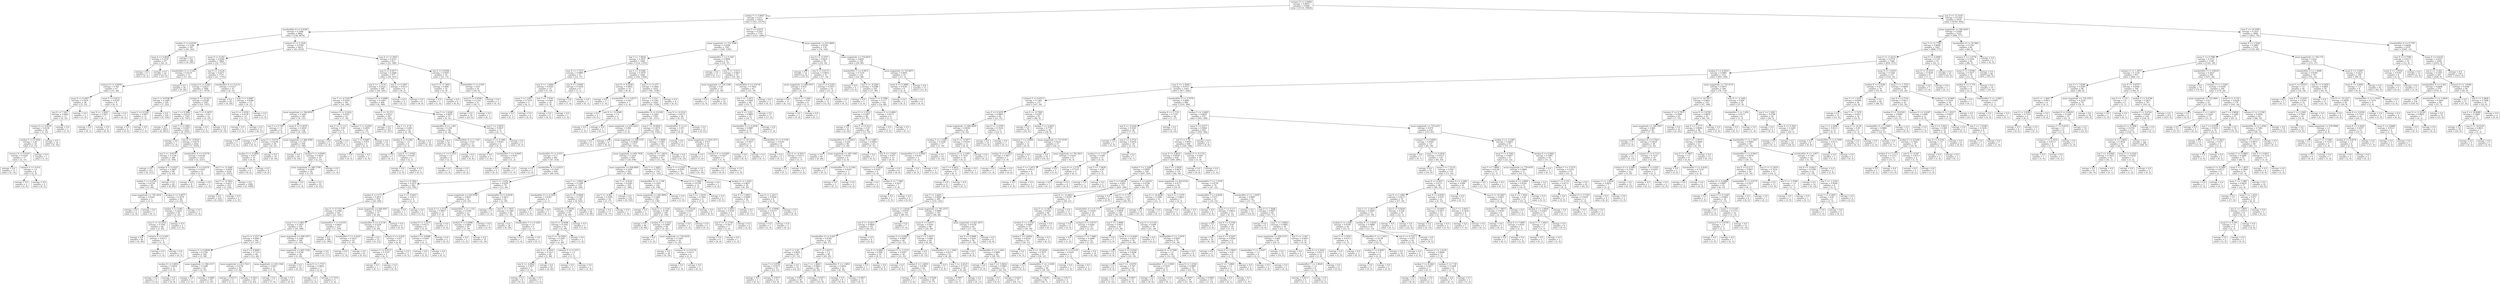 digraph Tree {
node [shape=box] ;
0 [label="variance Z <= 0.4994\nentropy = 0.9053\nsamples = 15940\nvalue = [5114, 10826]"] ;
1 [label="median Y <= 0.8927\nentropy = 0.211\nsamples = 10521\nvalue = [351, 10170]"] ;
0 -> 1 [labeldistance=2.5, labelangle=45, headlabel="True"] ;
2 [label="standardDev X <= 0.0349\nentropy = 0.1096\nsamples = 8802\nvalue = [128, 8674]"] ;
1 -> 2 ;
3 [label="median Z <= 9.6538\nentropy = 0.5186\nsamples = 387\nvalue = [45, 342]"] ;
2 -> 3 ;
4 [label="mean Z <= 9.4838\nentropy = 0.2539\nsamples = 47\nvalue = [45, 2]"] ;
3 -> 4 ;
5 [label="entropy = 0.0\nsamples = 2\nvalue = [0, 2]"] ;
4 -> 5 ;
6 [label="entropy = 0.0\nsamples = 45\nvalue = [45, 0]"] ;
4 -> 6 ;
7 [label="entropy = 0.0\nsamples = 340\nvalue = [0, 340]"] ;
3 -> 7 ;
8 [label="variance X <= 0.1426\nentropy = 0.0799\nsamples = 8415\nvalue = [83, 8332]"] ;
2 -> 8 ;
9 [label="mean Z <= 9.293\nentropy = 0.0384\nsamples = 7804\nvalue = [32, 7772]"] ;
8 -> 9 ;
10 [label="standardDev Z <= 0.242\nentropy = 0.6116\nsamples = 73\nvalue = [11, 62]"] ;
9 -> 10 ;
11 [label="variance X <= 0.0458\nentropy = 0.785\nsamples = 47\nvalue = [11, 36]"] ;
10 -> 11 ;
12 [label="mean Z <= 9.2907\nentropy = 0.5618\nsamples = 38\nvalue = [5, 33]"] ;
11 -> 12 ;
13 [label="min X <= 7.3417\nentropy = 0.4942\nsamples = 37\nvalue = [4, 33]"] ;
12 -> 13 ;
14 [label="variance X <= 0.0195\nentropy = 0.4138\nsamples = 36\nvalue = [3, 33]"] ;
13 -> 14 ;
15 [label="median Y <= 0.7926\nentropy = 0.65\nsamples = 18\nvalue = [3, 15]"] ;
14 -> 15 ;
16 [label="variance X <= 0.0163\nentropy = 0.5226\nsamples = 17\nvalue = [2, 15]"] ;
15 -> 16 ;
17 [label="entropy = 0.0\nsamples = 13\nvalue = [0, 13]"] ;
16 -> 17 ;
18 [label="variance Z <= 0.014\nentropy = 1.0\nsamples = 4\nvalue = [2, 2]"] ;
16 -> 18 ;
19 [label="entropy = 0.0\nsamples = 2\nvalue = [2, 0]"] ;
18 -> 19 ;
20 [label="entropy = 0.0\nsamples = 2\nvalue = [0, 2]"] ;
18 -> 20 ;
21 [label="entropy = 0.0\nsamples = 1\nvalue = [1, 0]"] ;
15 -> 21 ;
22 [label="entropy = 0.0\nsamples = 18\nvalue = [0, 18]"] ;
14 -> 22 ;
23 [label="entropy = 0.0\nsamples = 1\nvalue = [1, 0]"] ;
13 -> 23 ;
24 [label="entropy = 0.0\nsamples = 1\nvalue = [1, 0]"] ;
12 -> 24 ;
25 [label="mean Y <= 0.8121\nentropy = 0.9183\nsamples = 9\nvalue = [6, 3]"] ;
11 -> 25 ;
26 [label="max X <= -1.8567\nentropy = 0.5917\nsamples = 7\nvalue = [6, 1]"] ;
25 -> 26 ;
27 [label="entropy = 0.0\nsamples = 1\nvalue = [0, 1]"] ;
26 -> 27 ;
28 [label="entropy = 0.0\nsamples = 6\nvalue = [6, 0]"] ;
26 -> 28 ;
29 [label="entropy = 0.0\nsamples = 2\nvalue = [0, 2]"] ;
25 -> 29 ;
30 [label="entropy = 0.0\nsamples = 26\nvalue = [0, 26]"] ;
10 -> 30 ;
31 [label="max X <= 2.4124\nentropy = 0.0271\nsamples = 7731\nvalue = [21, 7710]"] ;
9 -> 31 ;
32 [label="variance X <= 0.002\nentropy = 0.0227\nsamples = 7696\nvalue = [17, 7679]"] ;
31 -> 32 ;
33 [label="max Z <= 9.6748\nentropy = 0.1485\nsamples = 329\nvalue = [7, 322]"] ;
32 -> 33 ;
34 [label="mean Z <= 9.5291\nentropy = 0.9457\nsamples = 11\nvalue = [7, 4]"] ;
33 -> 34 ;
35 [label="entropy = 0.0\nsamples = 4\nvalue = [0, 4]"] ;
34 -> 35 ;
36 [label="entropy = 0.0\nsamples = 7\nvalue = [7, 0]"] ;
34 -> 36 ;
37 [label="entropy = 0.0\nsamples = 318\nvalue = [0, 318]"] ;
33 -> 37 ;
38 [label="median Z <= 10.4211\nentropy = 0.0149\nsamples = 7367\nvalue = [10, 7357]"] ;
32 -> 38 ;
39 [label="max Y <= 0.3982\nentropy = 0.0123\nsamples = 7355\nvalue = [8, 7347]"] ;
38 -> 39 ;
40 [label="entropy = 0.0\nsamples = 4812\nvalue = [0, 4812]"] ;
39 -> 40 ;
41 [label="max Y <= 0.3983\nentropy = 0.0307\nsamples = 2543\nvalue = [8, 2535]"] ;
39 -> 41 ;
42 [label="entropy = 0.0\nsamples = 1\nvalue = [1, 0]"] ;
41 -> 42 ;
43 [label="min X <= -0.9105\nentropy = 0.0274\nsamples = 2542\nvalue = [7, 2535]"] ;
41 -> 43 ;
44 [label="min Y <= -0.0576\nentropy = 0.1194\nsamples = 309\nvalue = [5, 304]"] ;
43 -> 44 ;
45 [label="entropy = 0.0\nsamples = 211\nvalue = [0, 211]"] ;
44 -> 45 ;
46 [label="median X <= 0.9167\nentropy = 0.2907\nsamples = 98\nvalue = [5, 93]"] ;
44 -> 46 ;
47 [label="median Y <= 0.2724\nentropy = 0.4754\nsamples = 49\nvalue = [5, 44]"] ;
46 -> 47 ;
48 [label="mean magnitude <= 705.3618\nentropy = 0.9183\nsamples = 3\nvalue = [2, 1]"] ;
47 -> 48 ;
49 [label="entropy = 0.0\nsamples = 2\nvalue = [2, 0]"] ;
48 -> 49 ;
50 [label="entropy = 0.0\nsamples = 1\nvalue = [0, 1]"] ;
48 -> 50 ;
51 [label="median X <= 0.9077\nentropy = 0.3478\nsamples = 46\nvalue = [3, 43]"] ;
47 -> 51 ;
52 [label="median Y <= 0.861\nentropy = 0.2623\nsamples = 45\nvalue = [2, 43]"] ;
51 -> 52 ;
53 [label="max Z <= 10.5553\nentropy = 0.1565\nsamples = 44\nvalue = [1, 43]"] ;
52 -> 53 ;
54 [label="entropy = 0.0\nsamples = 40\nvalue = [0, 40]"] ;
53 -> 54 ;
55 [label="variance X <= 0.039\nentropy = 0.8113\nsamples = 4\nvalue = [1, 3]"] ;
53 -> 55 ;
56 [label="entropy = 0.0\nsamples = 1\nvalue = [1, 0]"] ;
55 -> 56 ;
57 [label="entropy = 0.0\nsamples = 3\nvalue = [0, 3]"] ;
55 -> 57 ;
58 [label="entropy = 0.0\nsamples = 1\nvalue = [1, 0]"] ;
52 -> 58 ;
59 [label="entropy = 0.0\nsamples = 1\nvalue = [1, 0]"] ;
51 -> 59 ;
60 [label="entropy = 0.0\nsamples = 49\nvalue = [0, 49]"] ;
46 -> 60 ;
61 [label="standardDev Z <= 0.0278\nentropy = 0.0104\nsamples = 2233\nvalue = [2, 2231]"] ;
43 -> 61 ;
62 [label="standardDev Z <= 0.0276\nentropy = 0.5033\nsamples = 9\nvalue = [1, 8]"] ;
61 -> 62 ;
63 [label="entropy = 0.0\nsamples = 8\nvalue = [0, 8]"] ;
62 -> 63 ;
64 [label="entropy = 0.0\nsamples = 1\nvalue = [1, 0]"] ;
62 -> 64 ;
65 [label="min Y <= -0.7446\nentropy = 0.0056\nsamples = 2224\nvalue = [1, 2223]"] ;
61 -> 65 ;
66 [label="min Y <= -0.7463\nentropy = 0.0411\nsamples = 225\nvalue = [1, 224]"] ;
65 -> 66 ;
67 [label="entropy = 0.0\nsamples = 224\nvalue = [0, 224]"] ;
66 -> 67 ;
68 [label="entropy = 0.0\nsamples = 1\nvalue = [1, 0]"] ;
66 -> 68 ;
69 [label="entropy = 0.0\nsamples = 1999\nvalue = [0, 1999]"] ;
65 -> 69 ;
70 [label="max Y <= 0.2679\nentropy = 0.65\nsamples = 12\nvalue = [2, 10]"] ;
38 -> 70 ;
71 [label="entropy = 0.0\nsamples = 2\nvalue = [2, 0]"] ;
70 -> 71 ;
72 [label="entropy = 0.0\nsamples = 10\nvalue = [0, 10]"] ;
70 -> 72 ;
73 [label="standardDev X <= 0.2131\nentropy = 0.5127\nsamples = 35\nvalue = [4, 31]"] ;
31 -> 73 ;
74 [label="entropy = 0.0\nsamples = 20\nvalue = [0, 20]"] ;
73 -> 74 ;
75 [label="max Y <= 0.6087\nentropy = 0.8366\nsamples = 15\nvalue = [4, 11]"] ;
73 -> 75 ;
76 [label="max X <= 2.4356\nentropy = 0.4138\nsamples = 12\nvalue = [1, 11]"] ;
75 -> 76 ;
77 [label="entropy = 0.0\nsamples = 1\nvalue = [1, 0]"] ;
76 -> 77 ;
78 [label="entropy = 0.0\nsamples = 11\nvalue = [0, 11]"] ;
76 -> 78 ;
79 [label="entropy = 0.0\nsamples = 3\nvalue = [3, 0]"] ;
75 -> 79 ;
80 [label="max Z <= 11.3835\nentropy = 0.4143\nsamples = 611\nvalue = [51, 560]"] ;
8 -> 80 ;
81 [label="max X <= 6.9277\nentropy = 0.2948\nsamples = 577\nvalue = [30, 547]"] ;
80 -> 81 ;
82 [label="min X <= -1.3174\nentropy = 0.2522\nsamples = 569\nvalue = [24, 545]"] ;
81 -> 82 ;
83 [label="min Y <= -0.1529\nentropy = 0.4593\nsamples = 165\nvalue = [16, 149]"] ;
82 -> 83 ;
84 [label="mean magnitude <= 594.8932\nentropy = 0.3442\nsamples = 140\nvalue = [9, 131]"] ;
83 -> 84 ;
85 [label="max Y <= 0.7297\nentropy = 1.0\nsamples = 6\nvalue = [3, 3]"] ;
84 -> 85 ;
86 [label="entropy = 0.0\nsamples = 3\nvalue = [3, 0]"] ;
85 -> 86 ;
87 [label="entropy = 0.0\nsamples = 3\nvalue = [0, 3]"] ;
85 -> 87 ;
88 [label="mean X <= 0.3678\nentropy = 0.2638\nsamples = 134\nvalue = [6, 128]"] ;
84 -> 88 ;
89 [label="mean Z <= 9.6731\nentropy = 0.6194\nsamples = 26\nvalue = [4, 22]"] ;
88 -> 89 ;
90 [label="median Z <= 9.5408\nentropy = 0.971\nsamples = 10\nvalue = [4, 6]"] ;
89 -> 90 ;
91 [label="entropy = 0.0\nsamples = 6\nvalue = [0, 6]"] ;
90 -> 91 ;
92 [label="entropy = 0.0\nsamples = 4\nvalue = [4, 0]"] ;
90 -> 92 ;
93 [label="entropy = 0.0\nsamples = 16\nvalue = [0, 16]"] ;
89 -> 93 ;
94 [label="mean magnitude <= 684.4568\nentropy = 0.133\nsamples = 108\nvalue = [2, 106]"] ;
88 -> 94 ;
95 [label="entropy = 0.0\nsamples = 83\nvalue = [0, 83]"] ;
94 -> 95 ;
96 [label="median Y <= 0.8399\nentropy = 0.4022\nsamples = 25\nvalue = [2, 23]"] ;
94 -> 96 ;
97 [label="mean magnitude <= 685.2799\nentropy = 0.2499\nsamples = 24\nvalue = [1, 23]"] ;
96 -> 97 ;
98 [label="entropy = 0.0\nsamples = 1\nvalue = [1, 0]"] ;
97 -> 98 ;
99 [label="entropy = 0.0\nsamples = 23\nvalue = [0, 23]"] ;
97 -> 99 ;
100 [label="entropy = 0.0\nsamples = 1\nvalue = [1, 0]"] ;
96 -> 100 ;
101 [label="variance X <= 0.2022\nentropy = 0.8555\nsamples = 25\nvalue = [7, 18]"] ;
83 -> 101 ;
102 [label="max Z <= 11.112\nentropy = 0.65\nsamples = 6\nvalue = [5, 1]"] ;
101 -> 102 ;
103 [label="entropy = 0.0\nsamples = 5\nvalue = [5, 0]"] ;
102 -> 103 ;
104 [label="entropy = 0.0\nsamples = 1\nvalue = [0, 1]"] ;
102 -> 104 ;
105 [label="variance Y <= 0.0561\nentropy = 0.4855\nsamples = 19\nvalue = [2, 17]"] ;
101 -> 105 ;
106 [label="max Y <= 0.8497\nentropy = 0.971\nsamples = 5\nvalue = [2, 3]"] ;
105 -> 106 ;
107 [label="entropy = 0.0\nsamples = 3\nvalue = [0, 3]"] ;
106 -> 107 ;
108 [label="entropy = 0.0\nsamples = 2\nvalue = [2, 0]"] ;
106 -> 108 ;
109 [label="entropy = 0.0\nsamples = 14\nvalue = [0, 14]"] ;
105 -> 109 ;
110 [label="variance X <= 0.4688\nentropy = 0.1403\nsamples = 404\nvalue = [8, 396]"] ;
82 -> 110 ;
111 [label="mean Z <= 10.153\nentropy = 0.0512\nsamples = 347\nvalue = [2, 345]"] ;
110 -> 111 ;
112 [label="entropy = 0.0\nsamples = 327\nvalue = [0, 327]"] ;
111 -> 112 ;
113 [label="min Y <= -0.76\nentropy = 0.469\nsamples = 20\nvalue = [2, 18]"] ;
111 -> 113 ;
114 [label="median X <= 0.2302\nentropy = 1.0\nsamples = 4\nvalue = [2, 2]"] ;
113 -> 114 ;
115 [label="entropy = 0.0\nsamples = 1\nvalue = [0, 1]"] ;
114 -> 115 ;
116 [label="max X <= 1.0748\nentropy = 0.9183\nsamples = 3\nvalue = [2, 1]"] ;
114 -> 116 ;
117 [label="entropy = 0.0\nsamples = 2\nvalue = [2, 0]"] ;
116 -> 117 ;
118 [label="entropy = 0.0\nsamples = 1\nvalue = [0, 1]"] ;
116 -> 118 ;
119 [label="entropy = 0.0\nsamples = 16\nvalue = [0, 16]"] ;
113 -> 119 ;
120 [label="max Y <= 1.6248\nentropy = 0.4855\nsamples = 57\nvalue = [6, 51]"] ;
110 -> 120 ;
121 [label="standardDev X <= 1.001\nentropy = 0.258\nsamples = 46\nvalue = [2, 44]"] ;
120 -> 121 ;
122 [label="entropy = 0.0\nsamples = 34\nvalue = [0, 34]"] ;
121 -> 122 ;
123 [label="standardDev X <= 1.1347\nentropy = 0.65\nsamples = 12\nvalue = [2, 10]"] ;
121 -> 123 ;
124 [label="variance Z <= 0.1635\nentropy = 1.0\nsamples = 4\nvalue = [2, 2]"] ;
123 -> 124 ;
125 [label="entropy = 0.0\nsamples = 2\nvalue = [2, 0]"] ;
124 -> 125 ;
126 [label="entropy = 0.0\nsamples = 2\nvalue = [0, 2]"] ;
124 -> 126 ;
127 [label="entropy = 0.0\nsamples = 8\nvalue = [0, 8]"] ;
123 -> 127 ;
128 [label="max Y <= 2.0976\nentropy = 0.9457\nsamples = 11\nvalue = [4, 7]"] ;
120 -> 128 ;
129 [label="variance Z <= 0.1865\nentropy = 0.9183\nsamples = 6\nvalue = [4, 2]"] ;
128 -> 129 ;
130 [label="entropy = 0.0\nsamples = 3\nvalue = [3, 0]"] ;
129 -> 130 ;
131 [label="standardDev Y <= 0.9045\nentropy = 0.9183\nsamples = 3\nvalue = [1, 2]"] ;
129 -> 131 ;
132 [label="entropy = 0.0\nsamples = 2\nvalue = [0, 2]"] ;
131 -> 132 ;
133 [label="entropy = 0.0\nsamples = 1\nvalue = [1, 0]"] ;
131 -> 133 ;
134 [label="entropy = 0.0\nsamples = 5\nvalue = [0, 5]"] ;
128 -> 134 ;
135 [label="min Z <= 0.1807\nentropy = 0.8113\nsamples = 8\nvalue = [6, 2]"] ;
81 -> 135 ;
136 [label="entropy = 0.0\nsamples = 2\nvalue = [0, 2]"] ;
135 -> 136 ;
137 [label="entropy = 0.0\nsamples = 6\nvalue = [6, 0]"] ;
135 -> 137 ;
138 [label="min Z <= 9.0396\nentropy = 0.9597\nsamples = 34\nvalue = [21, 13]"] ;
80 -> 138 ;
139 [label="max Z <= 11.3955\nentropy = 0.469\nsamples = 10\nvalue = [1, 9]"] ;
138 -> 139 ;
140 [label="entropy = 0.0\nsamples = 1\nvalue = [1, 0]"] ;
139 -> 140 ;
141 [label="entropy = 0.0\nsamples = 9\nvalue = [0, 9]"] ;
139 -> 141 ;
142 [label="standardDev Y <= 0.691\nentropy = 0.65\nsamples = 24\nvalue = [20, 4]"] ;
138 -> 142 ;
143 [label="mean X <= 0.9706\nentropy = 0.2762\nsamples = 21\nvalue = [20, 1]"] ;
142 -> 143 ;
144 [label="entropy = 0.0\nsamples = 20\nvalue = [20, 0]"] ;
143 -> 144 ;
145 [label="entropy = 0.0\nsamples = 1\nvalue = [0, 1]"] ;
143 -> 145 ;
146 [label="entropy = 0.0\nsamples = 3\nvalue = [0, 3]"] ;
142 -> 146 ;
147 [label="max Y <= 4.6372\nentropy = 0.5567\nsamples = 1719\nvalue = [223, 1496]"] ;
1 -> 147 ;
148 [label="mean magnitude <= 722.2309\nentropy = 0.4584\nsamples = 1541\nvalue = [149, 1392]"] ;
147 -> 148 ;
149 [label="min Y <= -7.8034\nentropy = 0.3937\nsamples = 1469\nvalue = [114, 1355]"] ;
148 -> 149 ;
150 [label="max X <= 1.7233\nentropy = 0.9986\nsamples = 23\nvalue = [12, 11]"] ;
149 -> 150 ;
151 [label="max X <= -3.6602\nentropy = 0.9183\nsamples = 15\nvalue = [5, 10]"] ;
150 -> 151 ;
152 [label="mean Y <= 5.991\nentropy = 0.7219\nsamples = 5\nvalue = [4, 1]"] ;
151 -> 152 ;
153 [label="entropy = 0.0\nsamples = 1\nvalue = [0, 1]"] ;
152 -> 153 ;
154 [label="entropy = 0.0\nsamples = 4\nvalue = [4, 0]"] ;
152 -> 154 ;
155 [label="min Y <= -7.8761\nentropy = 0.469\nsamples = 10\nvalue = [1, 9]"] ;
151 -> 155 ;
156 [label="entropy = 0.0\nsamples = 9\nvalue = [0, 9]"] ;
155 -> 156 ;
157 [label="entropy = 0.0\nsamples = 1\nvalue = [1, 0]"] ;
155 -> 157 ;
158 [label="min X <= 3.8189\nentropy = 0.5436\nsamples = 8\nvalue = [7, 1]"] ;
150 -> 158 ;
159 [label="entropy = 0.0\nsamples = 7\nvalue = [7, 0]"] ;
158 -> 159 ;
160 [label="entropy = 0.0\nsamples = 1\nvalue = [0, 1]"] ;
158 -> 160 ;
161 [label="min X <= -9.5082\nentropy = 0.3679\nsamples = 1446\nvalue = [102, 1344]"] ;
149 -> 161 ;
162 [label="max X <= 9.5259\nentropy = 0.9852\nsamples = 14\nvalue = [8, 6]"] ;
161 -> 162 ;
163 [label="entropy = 0.0\nsamples = 7\nvalue = [7, 0]"] ;
162 -> 163 ;
164 [label="standardDev Z <= 0.6571\nentropy = 0.5917\nsamples = 7\nvalue = [1, 6]"] ;
162 -> 164 ;
165 [label="entropy = 0.0\nsamples = 5\nvalue = [0, 5]"] ;
164 -> 165 ;
166 [label="min X <= -12.9569\nentropy = 1.0\nsamples = 2\nvalue = [1, 1]"] ;
164 -> 166 ;
167 [label="entropy = 0.0\nsamples = 1\nvalue = [1, 0]"] ;
166 -> 167 ;
168 [label="entropy = 0.0\nsamples = 1\nvalue = [0, 1]"] ;
166 -> 168 ;
169 [label="max Z <= 11.677\nentropy = 0.3494\nsamples = 1432\nvalue = [94, 1338]"] ;
161 -> 169 ;
170 [label="min Y <= 3.1511\nentropy = 0.3393\nsamples = 1428\nvalue = [90, 1338]"] ;
169 -> 170 ;
171 [label="standardDev X <= 0.0328\nentropy = 0.3202\nsamples = 1392\nvalue = [81, 1311]"] ;
170 -> 171 ;
172 [label="mean magnitude <= 635.3243\nentropy = 0.994\nsamples = 11\nvalue = [5, 6]"] ;
171 -> 172 ;
173 [label="entropy = 0.0\nsamples = 5\nvalue = [5, 0]"] ;
172 -> 173 ;
174 [label="entropy = 0.0\nsamples = 6\nvalue = [0, 6]"] ;
172 -> 174 ;
175 [label="max Z <= 10.6932\nentropy = 0.3074\nsamples = 1381\nvalue = [76, 1305]"] ;
171 -> 175 ;
176 [label="mean magnitude <= 648.5741\nentropy = 0.2836\nsamples = 1317\nvalue = [65, 1252]"] ;
175 -> 176 ;
177 [label="standardDev X <= 0.053\nentropy = 0.37\nsamples = 661\nvalue = [47, 614]"] ;
176 -> 177 ;
178 [label="entropy = 0.0\nsamples = 3\nvalue = [3, 0]"] ;
177 -> 178 ;
179 [label="standardDev X <= 0.6223\nentropy = 0.3541\nsamples = 658\nvalue = [44, 614]"] ;
177 -> 179 ;
180 [label="max X <= 8.7902\nentropy = 0.3072\nsamples = 582\nvalue = [32, 550]"] ;
179 -> 180 ;
181 [label="median Z <= 9.73\nentropy = 0.2871\nsamples = 578\nvalue = [29, 549]"] ;
180 -> 181 ;
182 [label="max Z <= 9.7353\nentropy = 0.2368\nsamples = 541\nvalue = [21, 520]"] ;
181 -> 182 ;
183 [label="mean Y <= 2.1803\nentropy = 0.3451\nsamples = 310\nvalue = [20, 290]"] ;
182 -> 183 ;
184 [label="max X <= 2.2577\nentropy = 0.4805\nsamples = 164\nvalue = [17, 147]"] ;
183 -> 184 ;
185 [label="variance Z <= 0.0038\nentropy = 0.2782\nsamples = 104\nvalue = [5, 99]"] ;
184 -> 185 ;
186 [label="median X <= 0.8952\nentropy = 0.8454\nsamples = 11\nvalue = [3, 8]"] ;
185 -> 186 ;
187 [label="entropy = 0.0\nsamples = 3\nvalue = [3, 0]"] ;
186 -> 187 ;
188 [label="entropy = 0.0\nsamples = 8\nvalue = [0, 8]"] ;
186 -> 188 ;
189 [label="mean magnitude <= 584.3157\nentropy = 0.1498\nsamples = 93\nvalue = [2, 91]"] ;
185 -> 189 ;
190 [label="entropy = 0.0\nsamples = 1\nvalue = [1, 0]"] ;
189 -> 190 ;
191 [label="entropy = 0.0865\nsamples = 92\nvalue = [1, 91]"] ;
189 -> 191 ;
192 [label="min Z <= 8.9669\nentropy = 0.7219\nsamples = 60\nvalue = [12, 48]"] ;
184 -> 192 ;
193 [label="mean magnitude <= 612.7413\nentropy = 0.4754\nsamples = 49\nvalue = [5, 44]"] ;
192 -> 193 ;
194 [label="entropy = 0.8113\nsamples = 4\nvalue = [3, 1]"] ;
193 -> 194 ;
195 [label="entropy = 0.2623\nsamples = 45\nvalue = [2, 43]"] ;
193 -> 195 ;
196 [label="mean magnitude <= 635.1566\nentropy = 0.9457\nsamples = 11\nvalue = [7, 4]"] ;
192 -> 196 ;
197 [label="entropy = 0.0\nsamples = 7\nvalue = [7, 0]"] ;
196 -> 197 ;
198 [label="entropy = 0.0\nsamples = 4\nvalue = [0, 4]"] ;
196 -> 198 ;
199 [label="mean magnitude <= 609.1937\nentropy = 0.1445\nsamples = 146\nvalue = [3, 143]"] ;
183 -> 199 ;
200 [label="mean magnitude <= 605.7228\nentropy = 0.4798\nsamples = 29\nvalue = [3, 26]"] ;
199 -> 200 ;
201 [label="entropy = 0.0\nsamples = 22\nvalue = [0, 22]"] ;
200 -> 201 ;
202 [label="mean X <= 1.7727\nentropy = 0.9852\nsamples = 7\nvalue = [3, 4]"] ;
200 -> 202 ;
203 [label="entropy = 0.0\nsamples = 2\nvalue = [2, 0]"] ;
202 -> 203 ;
204 [label="entropy = 0.7219\nsamples = 5\nvalue = [1, 4]"] ;
202 -> 204 ;
205 [label="entropy = 0.0\nsamples = 117\nvalue = [0, 117]"] ;
199 -> 205 ;
206 [label="standardDev Y <= 0.4193\nentropy = 0.0402\nsamples = 231\nvalue = [1, 230]"] ;
182 -> 206 ;
207 [label="entropy = 0.0\nsamples = 189\nvalue = [0, 189]"] ;
206 -> 207 ;
208 [label="standardDev Y <= 0.4225\nentropy = 0.1623\nsamples = 42\nvalue = [1, 41]"] ;
206 -> 208 ;
209 [label="entropy = 0.0\nsamples = 1\nvalue = [1, 0]"] ;
208 -> 209 ;
210 [label="entropy = 0.0\nsamples = 41\nvalue = [0, 41]"] ;
208 -> 210 ;
211 [label="mean magnitude <= 646.9047\nentropy = 0.7532\nsamples = 37\nvalue = [8, 29]"] ;
181 -> 211 ;
212 [label="standardDev X <= 0.2138\nentropy = 0.5328\nsamples = 33\nvalue = [4, 29]"] ;
211 -> 212 ;
213 [label="entropy = 0.0\nsamples = 23\nvalue = [0, 23]"] ;
212 -> 213 ;
214 [label="variance Z <= 0.018\nentropy = 0.971\nsamples = 10\nvalue = [4, 6]"] ;
212 -> 214 ;
215 [label="variance Y <= 0.0137\nentropy = 0.7219\nsamples = 5\nvalue = [4, 1]"] ;
214 -> 215 ;
216 [label="entropy = 0.0\nsamples = 1\nvalue = [0, 1]"] ;
215 -> 216 ;
217 [label="entropy = 0.0\nsamples = 4\nvalue = [4, 0]"] ;
215 -> 217 ;
218 [label="entropy = 0.0\nsamples = 5\nvalue = [0, 5]"] ;
214 -> 218 ;
219 [label="entropy = 0.0\nsamples = 4\nvalue = [4, 0]"] ;
211 -> 219 ;
220 [label="max Y <= -0.6657\nentropy = 0.8113\nsamples = 4\nvalue = [3, 1]"] ;
180 -> 220 ;
221 [label="entropy = 0.0\nsamples = 1\nvalue = [0, 1]"] ;
220 -> 221 ;
222 [label="entropy = 0.0\nsamples = 3\nvalue = [3, 0]"] ;
220 -> 222 ;
223 [label="min Y <= -2.632\nentropy = 0.6292\nsamples = 76\nvalue = [12, 64]"] ;
179 -> 223 ;
224 [label="mean magnitude <= 616.9556\nentropy = 0.8631\nsamples = 35\nvalue = [10, 25]"] ;
223 -> 224 ;
225 [label="mean X <= 2.2714\nentropy = 0.9957\nsamples = 13\nvalue = [7, 6]"] ;
224 -> 225 ;
226 [label="median X <= 1.3275\nentropy = 0.8113\nsamples = 8\nvalue = [2, 6]"] ;
225 -> 226 ;
227 [label="median Z <= 9.0098\nentropy = 0.9183\nsamples = 3\nvalue = [2, 1]"] ;
226 -> 227 ;
228 [label="entropy = 0.0\nsamples = 2\nvalue = [2, 0]"] ;
227 -> 228 ;
229 [label="entropy = 0.0\nsamples = 1\nvalue = [0, 1]"] ;
227 -> 229 ;
230 [label="entropy = 0.0\nsamples = 5\nvalue = [0, 5]"] ;
226 -> 230 ;
231 [label="entropy = 0.0\nsamples = 5\nvalue = [5, 0]"] ;
225 -> 231 ;
232 [label="standardDev Y <= 1.532\nentropy = 0.5746\nsamples = 22\nvalue = [3, 19]"] ;
224 -> 232 ;
233 [label="median X <= 0.4086\nentropy = 0.2864\nsamples = 20\nvalue = [1, 19]"] ;
232 -> 233 ;
234 [label="entropy = 0.0\nsamples = 1\nvalue = [1, 0]"] ;
233 -> 234 ;
235 [label="entropy = 0.0\nsamples = 19\nvalue = [0, 19]"] ;
233 -> 235 ;
236 [label="entropy = 0.0\nsamples = 2\nvalue = [2, 0]"] ;
232 -> 236 ;
237 [label="standardDev X <= 0.6236\nentropy = 0.2812\nsamples = 41\nvalue = [2, 39]"] ;
223 -> 237 ;
238 [label="entropy = 0.0\nsamples = 1\nvalue = [1, 0]"] ;
237 -> 238 ;
239 [label="min X <= 1.5637\nentropy = 0.1687\nsamples = 40\nvalue = [1, 39]"] ;
237 -> 239 ;
240 [label="entropy = 0.0\nsamples = 38\nvalue = [0, 38]"] ;
239 -> 240 ;
241 [label="standardDev Y <= 0.5265\nentropy = 1.0\nsamples = 2\nvalue = [1, 1]"] ;
239 -> 241 ;
242 [label="entropy = 0.0\nsamples = 1\nvalue = [1, 0]"] ;
241 -> 242 ;
243 [label="entropy = 0.0\nsamples = 1\nvalue = [0, 1]"] ;
241 -> 243 ;
244 [label="mean magnitude <= 695.7938\nentropy = 0.1814\nsamples = 656\nvalue = [18, 638]"] ;
176 -> 244 ;
245 [label="mean magnitude <= 658.6464\nentropy = 0.1059\nsamples = 502\nvalue = [7, 495]"] ;
244 -> 245 ;
246 [label="max Y <= -3.8925\nentropy = 0.2399\nsamples = 152\nvalue = [6, 146]"] ;
245 -> 246 ;
247 [label="standardDev Z <= 0.3434\nentropy = 0.9183\nsamples = 3\nvalue = [2, 1]"] ;
246 -> 247 ;
248 [label="entropy = 0.0\nsamples = 2\nvalue = [2, 0]"] ;
247 -> 248 ;
249 [label="entropy = 0.0\nsamples = 1\nvalue = [0, 1]"] ;
247 -> 249 ;
250 [label="min X <= -0.9266\nentropy = 0.1783\nsamples = 149\nvalue = [4, 145]"] ;
246 -> 250 ;
251 [label="median Z <= 9.9295\nentropy = 0.386\nsamples = 53\nvalue = [4, 49]"] ;
250 -> 251 ;
252 [label="min X <= -0.9398\nentropy = 0.3182\nsamples = 52\nvalue = [3, 49]"] ;
251 -> 252 ;
253 [label="max Z <= 10.5659\nentropy = 0.2387\nsamples = 51\nvalue = [2, 49]"] ;
252 -> 253 ;
254 [label="min X <= -4.3919\nentropy = 0.1437\nsamples = 49\nvalue = [1, 48]"] ;
253 -> 254 ;
255 [label="min X <= -4.9943\nentropy = 0.5917\nsamples = 7\nvalue = [1, 6]"] ;
254 -> 255 ;
256 [label="entropy = 0.0\nsamples = 6\nvalue = [0, 6]"] ;
255 -> 256 ;
257 [label="entropy = 0.0\nsamples = 1\nvalue = [1, 0]"] ;
255 -> 257 ;
258 [label="entropy = 0.0\nsamples = 42\nvalue = [0, 42]"] ;
254 -> 258 ;
259 [label="variance Y <= 0.3373\nentropy = 1.0\nsamples = 2\nvalue = [1, 1]"] ;
253 -> 259 ;
260 [label="entropy = 0.0\nsamples = 1\nvalue = [0, 1]"] ;
259 -> 260 ;
261 [label="entropy = 0.0\nsamples = 1\nvalue = [1, 0]"] ;
259 -> 261 ;
262 [label="entropy = 0.0\nsamples = 1\nvalue = [1, 0]"] ;
252 -> 262 ;
263 [label="entropy = 0.0\nsamples = 1\nvalue = [1, 0]"] ;
251 -> 263 ;
264 [label="entropy = 0.0\nsamples = 96\nvalue = [0, 96]"] ;
250 -> 264 ;
265 [label="min Y <= -4.9141\nentropy = 0.0283\nsamples = 350\nvalue = [1, 349]"] ;
245 -> 265 ;
266 [label="min Y <= -4.941\nentropy = 0.3095\nsamples = 18\nvalue = [1, 17]"] ;
265 -> 266 ;
267 [label="entropy = 0.0\nsamples = 17\nvalue = [0, 17]"] ;
266 -> 267 ;
268 [label="entropy = 0.0\nsamples = 1\nvalue = [1, 0]"] ;
266 -> 268 ;
269 [label="entropy = 0.0\nsamples = 332\nvalue = [0, 332]"] ;
265 -> 269 ;
270 [label="min Y <= 1.6402\nentropy = 0.3712\nsamples = 154\nvalue = [11, 143]"] ;
244 -> 270 ;
271 [label="standardDev X <= 3.706\nentropy = 0.1851\nsamples = 142\nvalue = [4, 138]"] ;
270 -> 271 ;
272 [label="mean magnitude <= 695.9609\nentropy = 0.1485\nsamples = 141\nvalue = [3, 138]"] ;
271 -> 272 ;
273 [label="entropy = 0.0\nsamples = 1\nvalue = [1, 0]"] ;
272 -> 273 ;
274 [label="mean X <= 2.5326\nentropy = 0.108\nsamples = 140\nvalue = [2, 138]"] ;
272 -> 274 ;
275 [label="entropy = 0.0\nsamples = 96\nvalue = [0, 96]"] ;
274 -> 275 ;
276 [label="median X <= 2.5322\nentropy = 0.2668\nsamples = 44\nvalue = [2, 42]"] ;
274 -> 276 ;
277 [label="entropy = 0.0\nsamples = 1\nvalue = [1, 0]"] ;
276 -> 277 ;
278 [label="mean magnitude <= 720.0234\nentropy = 0.1594\nsamples = 43\nvalue = [1, 42]"] ;
276 -> 278 ;
279 [label="entropy = 0.0\nsamples = 39\nvalue = [0, 39]"] ;
278 -> 279 ;
280 [label="variance X <= 0.0178\nentropy = 0.8113\nsamples = 4\nvalue = [1, 3]"] ;
278 -> 280 ;
281 [label="entropy = 0.0\nsamples = 1\nvalue = [1, 0]"] ;
280 -> 281 ;
282 [label="entropy = 0.0\nsamples = 3\nvalue = [0, 3]"] ;
280 -> 282 ;
283 [label="entropy = 0.0\nsamples = 1\nvalue = [1, 0]"] ;
271 -> 283 ;
284 [label="mean X <= 3.7662\nentropy = 0.9799\nsamples = 12\nvalue = [7, 5]"] ;
270 -> 284 ;
285 [label="min X <= -1.8181\nentropy = 0.7642\nsamples = 9\nvalue = [7, 2]"] ;
284 -> 285 ;
286 [label="variance Y <= 0.0229\nentropy = 0.9183\nsamples = 3\nvalue = [1, 2]"] ;
285 -> 286 ;
287 [label="entropy = 0.0\nsamples = 1\nvalue = [1, 0]"] ;
286 -> 287 ;
288 [label="entropy = 0.0\nsamples = 2\nvalue = [0, 2]"] ;
286 -> 288 ;
289 [label="entropy = 0.0\nsamples = 6\nvalue = [6, 0]"] ;
285 -> 289 ;
290 [label="entropy = 0.0\nsamples = 3\nvalue = [0, 3]"] ;
284 -> 290 ;
291 [label="max Y <= 1.9809\nentropy = 0.662\nsamples = 64\nvalue = [11, 53]"] ;
175 -> 291 ;
292 [label="median X <= 1.4414\nentropy = 0.839\nsamples = 41\nvalue = [11, 30]"] ;
291 -> 292 ;
293 [label="mean Y <= 0.2329\nentropy = 0.9383\nsamples = 31\nvalue = [11, 20]"] ;
292 -> 293 ;
294 [label="entropy = 0.0\nsamples = 3\nvalue = [3, 0]"] ;
293 -> 294 ;
295 [label="median X <= 1.0202\nentropy = 0.8631\nsamples = 28\nvalue = [8, 20]"] ;
293 -> 295 ;
296 [label="max X <= 1.0563\nentropy = 0.6098\nsamples = 20\nvalue = [3, 17]"] ;
295 -> 296 ;
297 [label="min Y <= -1.0853\nentropy = 0.9183\nsamples = 9\nvalue = [3, 6]"] ;
296 -> 297 ;
298 [label="max Z <= 11.1739\nentropy = 0.5917\nsamples = 7\nvalue = [1, 6]"] ;
297 -> 298 ;
299 [label="entropy = 0.0\nsamples = 6\nvalue = [0, 6]"] ;
298 -> 299 ;
300 [label="entropy = 0.0\nsamples = 1\nvalue = [1, 0]"] ;
298 -> 300 ;
301 [label="entropy = 0.0\nsamples = 2\nvalue = [2, 0]"] ;
297 -> 301 ;
302 [label="entropy = 0.0\nsamples = 11\nvalue = [0, 11]"] ;
296 -> 302 ;
303 [label="max X <= 2.2417\nentropy = 0.9544\nsamples = 8\nvalue = [5, 3]"] ;
295 -> 303 ;
304 [label="variance Z <= 0.0898\nentropy = 0.8113\nsamples = 4\nvalue = [1, 3]"] ;
303 -> 304 ;
305 [label="entropy = 0.0\nsamples = 1\nvalue = [1, 0]"] ;
304 -> 305 ;
306 [label="entropy = 0.0\nsamples = 3\nvalue = [0, 3]"] ;
304 -> 306 ;
307 [label="entropy = 0.0\nsamples = 4\nvalue = [4, 0]"] ;
303 -> 307 ;
308 [label="entropy = 0.0\nsamples = 10\nvalue = [0, 10]"] ;
292 -> 308 ;
309 [label="entropy = 0.0\nsamples = 23\nvalue = [0, 23]"] ;
291 -> 309 ;
310 [label="max X <= -0.2216\nentropy = 0.8113\nsamples = 36\nvalue = [9, 27]"] ;
170 -> 310 ;
311 [label="standardDev Y <= 0.1\nentropy = 0.971\nsamples = 15\nvalue = [9, 6]"] ;
310 -> 311 ;
312 [label="entropy = 0.0\nsamples = 5\nvalue = [5, 0]"] ;
311 -> 312 ;
313 [label="mean magnitude <= 619.1473\nentropy = 0.971\nsamples = 10\nvalue = [4, 6]"] ;
311 -> 313 ;
314 [label="entropy = 0.0\nsamples = 3\nvalue = [3, 0]"] ;
313 -> 314 ;
315 [label="variance X <= 0.0299\nentropy = 0.5917\nsamples = 7\nvalue = [1, 6]"] ;
313 -> 315 ;
316 [label="entropy = 0.0\nsamples = 6\nvalue = [0, 6]"] ;
315 -> 316 ;
317 [label="entropy = 0.0\nsamples = 1\nvalue = [1, 0]"] ;
315 -> 317 ;
318 [label="entropy = 0.0\nsamples = 21\nvalue = [0, 21]"] ;
310 -> 318 ;
319 [label="entropy = 0.0\nsamples = 4\nvalue = [4, 0]"] ;
169 -> 319 ;
320 [label="standardDev Y <= 0.1647\nentropy = 0.9994\nsamples = 72\nvalue = [35, 37]"] ;
148 -> 320 ;
321 [label="entropy = 0.0\nsamples = 17\nvalue = [0, 17]"] ;
320 -> 321 ;
322 [label="min Y <= -5.0111\nentropy = 0.9457\nsamples = 55\nvalue = [35, 20]"] ;
320 -> 322 ;
323 [label="mean magnitude <= 725.7208\nentropy = 0.65\nsamples = 12\nvalue = [2, 10]"] ;
322 -> 323 ;
324 [label="entropy = 0.0\nsamples = 2\nvalue = [2, 0]"] ;
323 -> 324 ;
325 [label="entropy = 0.0\nsamples = 10\nvalue = [0, 10]"] ;
323 -> 325 ;
326 [label="standardDev Z <= 0.6734\nentropy = 0.7824\nsamples = 43\nvalue = [33, 10]"] ;
322 -> 326 ;
327 [label="min Y <= -1.2672\nentropy = 0.669\nsamples = 40\nvalue = [33, 7]"] ;
326 -> 327 ;
328 [label="max X <= 3.021\nentropy = 0.8865\nsamples = 23\nvalue = [16, 7]"] ;
327 -> 328 ;
329 [label="standardDev X <= 0.4558\nentropy = 0.9887\nsamples = 16\nvalue = [9, 7]"] ;
328 -> 329 ;
330 [label="min Z <= 10.1276\nentropy = 0.5917\nsamples = 7\nvalue = [6, 1]"] ;
329 -> 330 ;
331 [label="entropy = 0.0\nsamples = 6\nvalue = [6, 0]"] ;
330 -> 331 ;
332 [label="entropy = 0.0\nsamples = 1\nvalue = [0, 1]"] ;
330 -> 332 ;
333 [label="standardDev Z <= 0.5199\nentropy = 0.9183\nsamples = 9\nvalue = [3, 6]"] ;
329 -> 333 ;
334 [label="entropy = 0.0\nsamples = 5\nvalue = [0, 5]"] ;
333 -> 334 ;
335 [label="max X <= -6.5013\nentropy = 0.8113\nsamples = 4\nvalue = [3, 1]"] ;
333 -> 335 ;
336 [label="entropy = 0.0\nsamples = 1\nvalue = [0, 1]"] ;
335 -> 336 ;
337 [label="entropy = 0.0\nsamples = 3\nvalue = [3, 0]"] ;
335 -> 337 ;
338 [label="entropy = 0.0\nsamples = 7\nvalue = [7, 0]"] ;
328 -> 338 ;
339 [label="entropy = 0.0\nsamples = 17\nvalue = [17, 0]"] ;
327 -> 339 ;
340 [label="entropy = 0.0\nsamples = 3\nvalue = [0, 3]"] ;
326 -> 340 ;
341 [label="mean magnitude <= 615.6809\nentropy = 0.9794\nsamples = 178\nvalue = [74, 104]"] ;
147 -> 341 ;
342 [label="max X <= -0.3707\nentropy = 0.8631\nsamples = 49\nvalue = [35, 14]"] ;
341 -> 342 ;
343 [label="entropy = 0.0\nsamples = 18\nvalue = [18, 0]"] ;
342 -> 343 ;
344 [label="min X <= 0.6172\nentropy = 0.9932\nsamples = 31\nvalue = [17, 14]"] ;
342 -> 344 ;
345 [label="mean magnitude <= 606.9333\nentropy = 0.874\nsamples = 17\nvalue = [5, 12]"] ;
344 -> 345 ;
346 [label="entropy = 0.0\nsamples = 11\nvalue = [0, 11]"] ;
345 -> 346 ;
347 [label="min Z <= 7.2445\nentropy = 0.65\nsamples = 6\nvalue = [5, 1]"] ;
345 -> 347 ;
348 [label="entropy = 0.0\nsamples = 5\nvalue = [5, 0]"] ;
347 -> 348 ;
349 [label="entropy = 0.0\nsamples = 1\nvalue = [0, 1]"] ;
347 -> 349 ;
350 [label="min X <= 6.2193\nentropy = 0.5917\nsamples = 14\nvalue = [12, 2]"] ;
344 -> 350 ;
351 [label="entropy = 0.0\nsamples = 12\nvalue = [12, 0]"] ;
350 -> 351 ;
352 [label="entropy = 0.0\nsamples = 2\nvalue = [0, 2]"] ;
350 -> 352 ;
353 [label="mean magnitude <= 716.0435\nentropy = 0.8841\nsamples = 129\nvalue = [39, 90]"] ;
341 -> 353 ;
354 [label="standardDev Y <= 0.0672\nentropy = 0.7219\nsamples = 110\nvalue = [22, 88]"] ;
353 -> 354 ;
355 [label="entropy = 0.0\nsamples = 5\nvalue = [5, 0]"] ;
354 -> 355 ;
356 [label="min X <= -8.3285\nentropy = 0.6388\nsamples = 105\nvalue = [17, 88]"] ;
354 -> 356 ;
357 [label="entropy = 0.0\nsamples = 3\nvalue = [3, 0]"] ;
356 -> 357 ;
358 [label="mean Y <= 8.7099\nentropy = 0.577\nsamples = 102\nvalue = [14, 88]"] ;
356 -> 358 ;
359 [label="mean X <= 2.3552\nentropy = 0.5067\nsamples = 98\nvalue = [11, 87]"] ;
358 -> 359 ;
360 [label="entropy = 0.0\nsamples = 32\nvalue = [0, 32]"] ;
359 -> 360 ;
361 [label="max Z <= 8.3122\nentropy = 0.65\nsamples = 66\nvalue = [11, 55]"] ;
359 -> 361 ;
362 [label="standardDev X <= 0.6414\nentropy = 0.258\nsamples = 46\nvalue = [2, 44]"] ;
361 -> 362 ;
363 [label="entropy = 0.0\nsamples = 40\nvalue = [0, 40]"] ;
362 -> 363 ;
364 [label="mean magnitude <= 697.1665\nentropy = 0.9183\nsamples = 6\nvalue = [2, 4]"] ;
362 -> 364 ;
365 [label="entropy = 0.0\nsamples = 3\nvalue = [0, 3]"] ;
364 -> 365 ;
366 [label="standardDev Z <= 0.3362\nentropy = 0.9183\nsamples = 3\nvalue = [2, 1]"] ;
364 -> 366 ;
367 [label="entropy = 0.0\nsamples = 1\nvalue = [0, 1]"] ;
366 -> 367 ;
368 [label="entropy = 0.0\nsamples = 2\nvalue = [2, 0]"] ;
366 -> 368 ;
369 [label="mean Y <= 3.887\nentropy = 0.9928\nsamples = 20\nvalue = [9, 11]"] ;
361 -> 369 ;
370 [label="entropy = 0.0\nsamples = 5\nvalue = [0, 5]"] ;
369 -> 370 ;
371 [label="min X <= 1.9305\nentropy = 0.971\nsamples = 15\nvalue = [9, 6]"] ;
369 -> 371 ;
372 [label="variance Z <= 0.0428\nentropy = 0.9183\nsamples = 9\nvalue = [3, 6]"] ;
371 -> 372 ;
373 [label="entropy = 0.0\nsamples = 2\nvalue = [2, 0]"] ;
372 -> 373 ;
374 [label="median Z <= 7.7805\nentropy = 0.5917\nsamples = 7\nvalue = [1, 6]"] ;
372 -> 374 ;
375 [label="entropy = 0.0\nsamples = 1\nvalue = [1, 0]"] ;
374 -> 375 ;
376 [label="entropy = 0.0\nsamples = 6\nvalue = [0, 6]"] ;
374 -> 376 ;
377 [label="entropy = 0.0\nsamples = 6\nvalue = [6, 0]"] ;
371 -> 377 ;
378 [label="variance Z <= 0.4803\nentropy = 0.8113\nsamples = 4\nvalue = [3, 1]"] ;
358 -> 378 ;
379 [label="entropy = 0.0\nsamples = 3\nvalue = [3, 0]"] ;
378 -> 379 ;
380 [label="entropy = 0.0\nsamples = 1\nvalue = [0, 1]"] ;
378 -> 380 ;
381 [label="mean magnitude <= 725.8671\nentropy = 0.4855\nsamples = 19\nvalue = [17, 2]"] ;
353 -> 381 ;
382 [label="mean X <= 5.3898\nentropy = 0.9183\nsamples = 6\nvalue = [4, 2]"] ;
381 -> 382 ;
383 [label="entropy = 0.0\nsamples = 2\nvalue = [0, 2]"] ;
382 -> 383 ;
384 [label="entropy = 0.0\nsamples = 4\nvalue = [4, 0]"] ;
382 -> 384 ;
385 [label="entropy = 0.0\nsamples = 13\nvalue = [13, 0]"] ;
381 -> 385 ;
386 [label="max Z <= 12.1434\nentropy = 0.5324\nsamples = 5419\nvalue = [4763, 656]"] ;
0 -> 386 [labeldistance=2.5, labelangle=-45, headlabel="False"] ;
387 [label="mean magnitude <= 842.0203\nentropy = 0.9569\nsamples = 1525\nvalue = [948, 577]"] ;
386 -> 387 ;
388 [label="max Y <= 11.7702\nentropy = 0.9696\nsamples = 1441\nvalue = [868, 573]"] ;
387 -> 388 ;
389 [label="max Z <= 11.6214\nentropy = 0.9776\nsamples = 1388\nvalue = [816, 572]"] ;
388 -> 389 ;
390 [label="median Z <= 8.2814\nentropy = 0.9891\nsamples = 1231\nvalue = [691, 540]"] ;
389 -> 390 ;
391 [label="max X <= -1.8205\nentropy = 0.9757\nsamples = 1043\nvalue = [617, 426]"] ;
390 -> 391 ;
392 [label="variance Y <= 0.8313\nentropy = 0.7583\nsamples = 137\nvalue = [107, 30]"] ;
391 -> 392 ;
393 [label="max Z <= 9.3476\nentropy = 0.9985\nsamples = 44\nvalue = [23, 21]"] ;
392 -> 393 ;
394 [label="mean magnitude <= 699.4449\nentropy = 0.8936\nsamples = 29\nvalue = [9, 20]"] ;
393 -> 394 ;
395 [label="median Y <= 1.5283\nentropy = 0.3228\nsamples = 17\nvalue = [1, 16]"] ;
394 -> 395 ;
396 [label="standardDev Y <= 0.6942\nentropy = 0.9183\nsamples = 3\nvalue = [1, 2]"] ;
395 -> 396 ;
397 [label="entropy = 0.0\nsamples = 2\nvalue = [0, 2]"] ;
396 -> 397 ;
398 [label="entropy = 0.0\nsamples = 1\nvalue = [1, 0]"] ;
396 -> 398 ;
399 [label="entropy = 0.0\nsamples = 14\nvalue = [0, 14]"] ;
395 -> 399 ;
400 [label="min X <= -6.5877\nentropy = 0.9183\nsamples = 12\nvalue = [8, 4]"] ;
394 -> 400 ;
401 [label="variance Z <= 2.3395\nentropy = 0.7219\nsamples = 10\nvalue = [8, 2]"] ;
400 -> 401 ;
402 [label="min Y <= 6.0621\nentropy = 0.5033\nsamples = 9\nvalue = [8, 1]"] ;
401 -> 402 ;
403 [label="entropy = 0.0\nsamples = 8\nvalue = [8, 0]"] ;
402 -> 403 ;
404 [label="entropy = 0.0\nsamples = 1\nvalue = [0, 1]"] ;
402 -> 404 ;
405 [label="entropy = 0.0\nsamples = 1\nvalue = [0, 1]"] ;
401 -> 405 ;
406 [label="entropy = 0.0\nsamples = 2\nvalue = [0, 2]"] ;
400 -> 406 ;
407 [label="min X <= -5.2709\nentropy = 0.3534\nsamples = 15\nvalue = [14, 1]"] ;
393 -> 407 ;
408 [label="entropy = 0.0\nsamples = 14\nvalue = [14, 0]"] ;
407 -> 408 ;
409 [label="entropy = 0.0\nsamples = 1\nvalue = [0, 1]"] ;
407 -> 409 ;
410 [label="min X <= -8.7569\nentropy = 0.4587\nsamples = 93\nvalue = [84, 9]"] ;
392 -> 410 ;
411 [label="entropy = 0.0\nsamples = 54\nvalue = [54, 0]"] ;
410 -> 411 ;
412 [label="median Y <= 4.0451\nentropy = 0.7793\nsamples = 39\nvalue = [30, 9]"] ;
410 -> 412 ;
413 [label="variance Y <= 2.6469\nentropy = 1.0\nsamples = 12\nvalue = [6, 6]"] ;
412 -> 413 ;
414 [label="median X <= 4.2053\nentropy = 0.5917\nsamples = 7\nvalue = [1, 6]"] ;
413 -> 414 ;
415 [label="entropy = 0.0\nsamples = 1\nvalue = [1, 0]"] ;
414 -> 415 ;
416 [label="entropy = 0.0\nsamples = 6\nvalue = [0, 6]"] ;
414 -> 416 ;
417 [label="entropy = 0.0\nsamples = 5\nvalue = [5, 0]"] ;
413 -> 417 ;
418 [label="mean magnitude <= 737.8745\nentropy = 0.5033\nsamples = 27\nvalue = [24, 3]"] ;
412 -> 418 ;
419 [label="entropy = 0.0\nsamples = 18\nvalue = [18, 0]"] ;
418 -> 419 ;
420 [label="mean magnitude <= 781.0931\nentropy = 0.9183\nsamples = 9\nvalue = [6, 3]"] ;
418 -> 420 ;
421 [label="mean Y <= 5.2872\nentropy = 0.8113\nsamples = 4\nvalue = [1, 3]"] ;
420 -> 421 ;
422 [label="entropy = 0.0\nsamples = 1\nvalue = [1, 0]"] ;
421 -> 422 ;
423 [label="entropy = 0.0\nsamples = 3\nvalue = [0, 3]"] ;
421 -> 423 ;
424 [label="entropy = 0.0\nsamples = 5\nvalue = [5, 0]"] ;
420 -> 424 ;
425 [label="standardDev X <= 0.7078\nentropy = 0.9885\nsamples = 906\nvalue = [510, 396]"] ;
391 -> 425 ;
426 [label="median X <= 5.7151\nentropy = 0.7335\nsamples = 34\nvalue = [7, 27]"] ;
425 -> 426 ;
427 [label="min X <= -0.5344\nentropy = 0.9341\nsamples = 20\nvalue = [7, 13]"] ;
426 -> 427 ;
428 [label="entropy = 0.0\nsamples = 2\nvalue = [2, 0]"] ;
427 -> 428 ;
429 [label="min Z <= 4.2732\nentropy = 0.8524\nsamples = 18\nvalue = [5, 13]"] ;
427 -> 429 ;
430 [label="median Y <= 7.333\nentropy = 0.994\nsamples = 11\nvalue = [5, 6]"] ;
429 -> 430 ;
431 [label="mean X <= 2.2751\nentropy = 0.7219\nsamples = 5\nvalue = [4, 1]"] ;
430 -> 431 ;
432 [label="entropy = 0.0\nsamples = 1\nvalue = [0, 1]"] ;
431 -> 432 ;
433 [label="entropy = 0.0\nsamples = 4\nvalue = [4, 0]"] ;
431 -> 433 ;
434 [label="max Y <= -7.0639\nentropy = 0.65\nsamples = 6\nvalue = [1, 5]"] ;
430 -> 434 ;
435 [label="entropy = 0.0\nsamples = 1\nvalue = [1, 0]"] ;
434 -> 435 ;
436 [label="entropy = 0.0\nsamples = 5\nvalue = [0, 5]"] ;
434 -> 436 ;
437 [label="entropy = 0.0\nsamples = 7\nvalue = [0, 7]"] ;
429 -> 437 ;
438 [label="entropy = 0.0\nsamples = 14\nvalue = [0, 14]"] ;
426 -> 438 ;
439 [label="median Y <= 3.0483\nentropy = 0.9829\nsamples = 872\nvalue = [503, 369]"] ;
425 -> 439 ;
440 [label="mean X <= 8.877\nentropy = 0.9964\nsamples = 654\nvalue = [350, 304]"] ;
439 -> 440 ;
441 [label="min Z <= 5.78\nentropy = 0.9953\nsamples = 648\nvalue = [350, 298]"] ;
440 -> 441 ;
442 [label="mean Z <= 4.0619\nentropy = 0.9936\nsamples = 638\nvalue = [349, 289]"] ;
441 -> 442 ;
443 [label="median Y <= 2.5284\nentropy = 0.9995\nsamples = 520\nvalue = [267, 253]"] ;
442 -> 443 ;
444 [label="max Y <= 5.9638\nentropy = 0.992\nsamples = 371\nvalue = [205, 166]"] ;
443 -> 444 ;
445 [label="max Y <= 3.4443\nentropy = 0.9992\nsamples = 300\nvalue = [155, 145]"] ;
444 -> 445 ;
446 [label="mean Z <= 3.8145\nentropy = 0.9747\nsamples = 150\nvalue = [89, 61]"] ;
445 -> 446 ;
447 [label="min X <= -9.2815\nentropy = 0.9844\nsamples = 143\nvalue = [82, 61]"] ;
446 -> 447 ;
448 [label="standardDev X <= 9.455\nentropy = 0.9765\nsamples = 139\nvalue = [82, 57]"] ;
447 -> 448 ;
449 [label="max Y <= 2.91\nentropy = 0.8031\nsamples = 49\nvalue = [37, 12]"] ;
448 -> 449 ;
450 [label="mean Y <= 0.0781\nentropy = 0.9275\nsamples = 35\nvalue = [23, 12]"] ;
449 -> 450 ;
451 [label="entropy = 0.0\nsamples = 3\nvalue = [0, 3]"] ;
450 -> 451 ;
452 [label="entropy = 0.8571\nsamples = 32\nvalue = [23, 9]"] ;
450 -> 452 ;
453 [label="entropy = 0.0\nsamples = 14\nvalue = [14, 0]"] ;
449 -> 453 ;
454 [label="max Y <= 2.8275\nentropy = 1.0\nsamples = 90\nvalue = [45, 45]"] ;
448 -> 454 ;
455 [label="max Y <= 1.8463\nentropy = 0.9843\nsamples = 68\nvalue = [39, 29]"] ;
454 -> 455 ;
456 [label="entropy = 0.9911\nsamples = 36\nvalue = [16, 20]"] ;
455 -> 456 ;
457 [label="entropy = 0.8571\nsamples = 32\nvalue = [23, 9]"] ;
455 -> 457 ;
458 [label="standardDev Y <= 1.8821\nentropy = 0.8454\nsamples = 22\nvalue = [6, 16]"] ;
454 -> 458 ;
459 [label="entropy = 0.0\nsamples = 9\nvalue = [0, 9]"] ;
458 -> 459 ;
460 [label="entropy = 0.9957\nsamples = 13\nvalue = [6, 7]"] ;
458 -> 460 ;
461 [label="entropy = 0.0\nsamples = 4\nvalue = [0, 4]"] ;
447 -> 461 ;
462 [label="entropy = 0.0\nsamples = 7\nvalue = [7, 0]"] ;
446 -> 462 ;
463 [label="mean magnitude <= 761.2575\nentropy = 0.9896\nsamples = 150\nvalue = [66, 84]"] ;
445 -> 463 ;
464 [label="mean X <= 0.6577\nentropy = 0.9145\nsamples = 88\nvalue = [29, 59]"] ;
463 -> 464 ;
465 [label="median Y <= 0.9563\nentropy = 0.9985\nsamples = 44\nvalue = [21, 23]"] ;
464 -> 465 ;
466 [label="max X <= 9.4063\nentropy = 0.469\nsamples = 10\nvalue = [9, 1]"] ;
465 -> 466 ;
467 [label="entropy = 0.0\nsamples = 1\nvalue = [0, 1]"] ;
466 -> 467 ;
468 [label="entropy = 0.0\nsamples = 9\nvalue = [9, 0]"] ;
466 -> 468 ;
469 [label="variance Y <= 3.5123\nentropy = 0.9367\nsamples = 34\nvalue = [12, 22]"] ;
465 -> 469 ;
470 [label="entropy = 0.0\nsamples = 5\nvalue = [0, 5]"] ;
469 -> 470 ;
471 [label="median Z <= 1.4819\nentropy = 0.9784\nsamples = 29\nvalue = [12, 17]"] ;
469 -> 471 ;
472 [label="entropy = 0.0\nsamples = 3\nvalue = [3, 0]"] ;
471 -> 472 ;
473 [label="entropy = 0.9306\nsamples = 26\nvalue = [9, 17]"] ;
471 -> 473 ;
474 [label="max Z <= 5.3015\nentropy = 0.684\nsamples = 44\nvalue = [8, 36]"] ;
464 -> 474 ;
475 [label="entropy = 0.0\nsamples = 12\nvalue = [0, 12]"] ;
474 -> 475 ;
476 [label="standardDev Y <= 1.5862\nentropy = 0.8113\nsamples = 32\nvalue = [8, 24]"] ;
474 -> 476 ;
477 [label="entropy = 0.0\nsamples = 2\nvalue = [2, 0]"] ;
476 -> 477 ;
478 [label="min Y <= -2.4125\nentropy = 0.7219\nsamples = 30\nvalue = [6, 24]"] ;
476 -> 478 ;
479 [label="entropy = 0.9957\nsamples = 13\nvalue = [6, 7]"] ;
478 -> 479 ;
480 [label="entropy = 0.0\nsamples = 17\nvalue = [0, 17]"] ;
478 -> 480 ;
481 [label="mean magnitude <= 821.2672\nentropy = 0.9728\nsamples = 62\nvalue = [37, 25]"] ;
463 -> 481 ;
482 [label="min Z <= 0.0986\nentropy = 0.9241\nsamples = 56\nvalue = [37, 19]"] ;
481 -> 482 ;
483 [label="entropy = 0.0\nsamples = 8\nvalue = [8, 0]"] ;
482 -> 483 ;
484 [label="standardDev Z <= 1.1443\nentropy = 0.9685\nsamples = 48\nvalue = [29, 19]"] ;
482 -> 484 ;
485 [label="entropy = 0.0\nsamples = 5\nvalue = [5, 0]"] ;
484 -> 485 ;
486 [label="min Y <= -5.8432\nentropy = 0.9902\nsamples = 43\nvalue = [24, 19]"] ;
484 -> 486 ;
487 [label="entropy = 0.0\nsamples = 6\nvalue = [0, 6]"] ;
486 -> 487 ;
488 [label="entropy = 0.9353\nsamples = 37\nvalue = [24, 13]"] ;
486 -> 488 ;
489 [label="entropy = 0.0\nsamples = 6\nvalue = [0, 6]"] ;
481 -> 489 ;
490 [label="min X <= -13.9423\nentropy = 0.8761\nsamples = 71\nvalue = [50, 21]"] ;
444 -> 490 ;
491 [label="max Z <= 11.0072\nentropy = 0.9341\nsamples = 60\nvalue = [39, 21]"] ;
490 -> 491 ;
492 [label="median Z <= 3.5767\nentropy = 0.8997\nsamples = 57\nvalue = [39, 18]"] ;
491 -> 492 ;
493 [label="median Y <= 0.6954\nentropy = 0.8524\nsamples = 54\nvalue = [39, 15]"] ;
492 -> 493 ;
494 [label="entropy = 0.0\nsamples = 3\nvalue = [0, 3]"] ;
493 -> 494 ;
495 [label="min X <= -19.0559\nentropy = 0.7871\nsamples = 51\nvalue = [39, 12]"] ;
493 -> 495 ;
496 [label="entropy = 0.0\nsamples = 2\nvalue = [0, 2]"] ;
495 -> 496 ;
497 [label="standardDev Y <= 3.3299\nentropy = 0.73\nsamples = 49\nvalue = [39, 10]"] ;
495 -> 497 ;
498 [label="entropy = 0.6236\nsamples = 45\nvalue = [38, 7]"] ;
497 -> 498 ;
499 [label="entropy = 0.8113\nsamples = 4\nvalue = [1, 3]"] ;
497 -> 499 ;
500 [label="entropy = 0.0\nsamples = 3\nvalue = [0, 3]"] ;
492 -> 500 ;
501 [label="entropy = 0.0\nsamples = 3\nvalue = [0, 3]"] ;
491 -> 501 ;
502 [label="entropy = 0.0\nsamples = 11\nvalue = [11, 0]"] ;
490 -> 502 ;
503 [label="variance Z <= 0.8103\nentropy = 0.9796\nsamples = 149\nvalue = [62, 87]"] ;
443 -> 503 ;
504 [label="entropy = 0.0\nsamples = 4\nvalue = [4, 0]"] ;
503 -> 504 ;
505 [label="max Z <= 5.7311\nentropy = 0.971\nsamples = 145\nvalue = [58, 87]"] ;
503 -> 505 ;
506 [label="standardDev X <= 8.7115\nentropy = 0.6343\nsamples = 25\nvalue = [4, 21]"] ;
505 -> 506 ;
507 [label="entropy = 0.0\nsamples = 2\nvalue = [2, 0]"] ;
506 -> 507 ;
508 [label="variance Z <= 0.8757\nentropy = 0.4262\nsamples = 23\nvalue = [2, 21]"] ;
506 -> 508 ;
509 [label="entropy = 0.0\nsamples = 1\nvalue = [1, 0]"] ;
508 -> 509 ;
510 [label="variance Y <= 7.0861\nentropy = 0.2668\nsamples = 22\nvalue = [1, 21]"] ;
508 -> 510 ;
511 [label="standardDev X <= 9.2129\nentropy = 0.9183\nsamples = 3\nvalue = [1, 2]"] ;
510 -> 511 ;
512 [label="entropy = 0.0\nsamples = 1\nvalue = [1, 0]"] ;
511 -> 512 ;
513 [label="entropy = 0.0\nsamples = 2\nvalue = [0, 2]"] ;
511 -> 513 ;
514 [label="entropy = 0.0\nsamples = 19\nvalue = [0, 19]"] ;
510 -> 514 ;
515 [label="mean Y <= 0.2239\nentropy = 0.9928\nsamples = 120\nvalue = [54, 66]"] ;
505 -> 515 ;
516 [label="max Y <= 2.9984\nentropy = 0.9012\nsamples = 41\nvalue = [13, 28]"] ;
515 -> 516 ;
517 [label="entropy = 0.0\nsamples = 3\nvalue = [3, 0]"] ;
516 -> 517 ;
518 [label="mean X <= 0.4284\nentropy = 0.8315\nsamples = 38\nvalue = [10, 28]"] ;
516 -> 518 ;
519 [label="entropy = 0.0\nsamples = 9\nvalue = [0, 9]"] ;
518 -> 519 ;
520 [label="mean Y <= 0.0342\nentropy = 0.9294\nsamples = 29\nvalue = [10, 19]"] ;
518 -> 520 ;
521 [label="entropy = 0.0\nsamples = 4\nvalue = [4, 0]"] ;
520 -> 521 ;
522 [label="min Y <= -2.9378\nentropy = 0.795\nsamples = 25\nvalue = [6, 19]"] ;
520 -> 522 ;
523 [label="entropy = 0.0\nsamples = 12\nvalue = [0, 12]"] ;
522 -> 523 ;
524 [label="entropy = 0.9957\nsamples = 13\nvalue = [6, 7]"] ;
522 -> 524 ;
525 [label="max Z <= 6.1145\nentropy = 0.999\nsamples = 79\nvalue = [41, 38]"] ;
515 -> 525 ;
526 [label="entropy = 0.0\nsamples = 9\nvalue = [9, 0]"] ;
525 -> 526 ;
527 [label="standardDev Y <= 3.5976\nentropy = 0.9947\nsamples = 70\nvalue = [32, 38]"] ;
525 -> 527 ;
528 [label="median X <= 8.7496\nentropy = 1.0\nsamples = 64\nvalue = [32, 32]"] ;
527 -> 528 ;
529 [label="standardDev Y <= 3.5069\nentropy = 0.5033\nsamples = 9\nvalue = [8, 1]"] ;
528 -> 529 ;
530 [label="entropy = 0.0\nsamples = 8\nvalue = [8, 0]"] ;
529 -> 530 ;
531 [label="entropy = 0.0\nsamples = 1\nvalue = [0, 1]"] ;
529 -> 531 ;
532 [label="mean X <= 1.0182\nentropy = 0.9883\nsamples = 55\nvalue = [24, 31]"] ;
528 -> 532 ;
533 [label="entropy = 0.9957\nsamples = 39\nvalue = [21, 18]"] ;
532 -> 533 ;
534 [label="entropy = 0.6962\nsamples = 16\nvalue = [3, 13]"] ;
532 -> 534 ;
535 [label="entropy = 0.0\nsamples = 6\nvalue = [0, 6]"] ;
527 -> 535 ;
536 [label="min Z <= 2.0938\nentropy = 0.8874\nsamples = 118\nvalue = [82, 36]"] ;
442 -> 536 ;
537 [label="mean magnitude <= 810.0128\nentropy = 0.4771\nsamples = 39\nvalue = [35, 4]"] ;
536 -> 537 ;
538 [label="max X <= 16.4498\nentropy = 0.2006\nsamples = 32\nvalue = [31, 1]"] ;
537 -> 538 ;
539 [label="entropy = 0.0\nsamples = 31\nvalue = [31, 0]"] ;
538 -> 539 ;
540 [label="entropy = 0.0\nsamples = 1\nvalue = [0, 1]"] ;
538 -> 540 ;
541 [label="min Z <= 1.1278\nentropy = 0.9852\nsamples = 7\nvalue = [4, 3]"] ;
537 -> 541 ;
542 [label="entropy = 0.0\nsamples = 3\nvalue = [0, 3]"] ;
541 -> 542 ;
543 [label="entropy = 0.0\nsamples = 4\nvalue = [4, 0]"] ;
541 -> 543 ;
544 [label="standardDev Y <= 1.5539\nentropy = 0.9738\nsamples = 79\nvalue = [47, 32]"] ;
536 -> 544 ;
545 [label="standardDev Y <= 0.6036\nentropy = 0.971\nsamples = 25\nvalue = [10, 15]"] ;
544 -> 545 ;
546 [label="entropy = 0.0\nsamples = 4\nvalue = [4, 0]"] ;
545 -> 546 ;
547 [label="mean Y <= 0.117\nentropy = 0.8631\nsamples = 21\nvalue = [6, 15]"] ;
545 -> 547 ;
548 [label="entropy = 0.0\nsamples = 3\nvalue = [3, 0]"] ;
547 -> 548 ;
549 [label="max X <= 9.2769\nentropy = 0.65\nsamples = 18\nvalue = [3, 15]"] ;
547 -> 549 ;
550 [label="entropy = 0.0\nsamples = 10\nvalue = [0, 10]"] ;
549 -> 550 ;
551 [label="max X <= 9.5267\nentropy = 0.9544\nsamples = 8\nvalue = [3, 5]"] ;
549 -> 551 ;
552 [label="entropy = 0.0\nsamples = 2\nvalue = [2, 0]"] ;
551 -> 552 ;
553 [label="mean Z <= 5.9693\nentropy = 0.65\nsamples = 6\nvalue = [1, 5]"] ;
551 -> 553 ;
554 [label="max Z <= 7.2808\nentropy = 1.0\nsamples = 2\nvalue = [1, 1]"] ;
553 -> 554 ;
555 [label="entropy = 0.0\nsamples = 1\nvalue = [0, 1]"] ;
554 -> 555 ;
556 [label="entropy = 0.0\nsamples = 1\nvalue = [1, 0]"] ;
554 -> 556 ;
557 [label="entropy = 0.0\nsamples = 4\nvalue = [0, 4]"] ;
553 -> 557 ;
558 [label="standardDev Z <= 1.2659\nentropy = 0.8987\nsamples = 54\nvalue = [37, 17]"] ;
544 -> 558 ;
559 [label="entropy = 0.0\nsamples = 14\nvalue = [14, 0]"] ;
558 -> 559 ;
560 [label="max Z <= 7.5646\nentropy = 0.9837\nsamples = 40\nvalue = [23, 17]"] ;
558 -> 560 ;
561 [label="entropy = 0.0\nsamples = 6\nvalue = [0, 6]"] ;
560 -> 561 ;
562 [label="max Y <= 3.8062\nentropy = 0.9082\nsamples = 34\nvalue = [23, 11]"] ;
560 -> 562 ;
563 [label="mean magnitude <= 659.2155\nentropy = 0.469\nsamples = 20\nvalue = [18, 2]"] ;
562 -> 563 ;
564 [label="standardDev Y <= 1.9187\nentropy = 1.0\nsamples = 4\nvalue = [2, 2]"] ;
563 -> 564 ;
565 [label="entropy = 0.0\nsamples = 2\nvalue = [2, 0]"] ;
564 -> 565 ;
566 [label="entropy = 0.0\nsamples = 2\nvalue = [0, 2]"] ;
564 -> 566 ;
567 [label="entropy = 0.0\nsamples = 16\nvalue = [16, 0]"] ;
563 -> 567 ;
568 [label="min Y <= -3.367\nentropy = 0.9403\nsamples = 14\nvalue = [5, 9]"] ;
562 -> 568 ;
569 [label="entropy = 0.0\nsamples = 2\nvalue = [2, 0]"] ;
568 -> 569 ;
570 [label="mean X <= 0.3916\nentropy = 0.8113\nsamples = 12\nvalue = [3, 9]"] ;
568 -> 570 ;
571 [label="standardDev Y <= 2.8029\nentropy = 1.0\nsamples = 6\nvalue = [3, 3]"] ;
570 -> 571 ;
572 [label="entropy = 0.8113\nsamples = 4\nvalue = [3, 1]"] ;
571 -> 572 ;
573 [label="entropy = 0.0\nsamples = 2\nvalue = [0, 2]"] ;
571 -> 573 ;
574 [label="entropy = 0.0\nsamples = 6\nvalue = [0, 6]"] ;
570 -> 574 ;
575 [label="median Z <= 8.1155\nentropy = 0.469\nsamples = 10\nvalue = [1, 9]"] ;
441 -> 575 ;
576 [label="entropy = 0.0\nsamples = 9\nvalue = [0, 9]"] ;
575 -> 576 ;
577 [label="entropy = 0.0\nsamples = 1\nvalue = [1, 0]"] ;
575 -> 577 ;
578 [label="entropy = 0.0\nsamples = 6\nvalue = [0, 6]"] ;
440 -> 578 ;
579 [label="mean magnitude <= 716.4251\nentropy = 0.879\nsamples = 218\nvalue = [153, 65]"] ;
439 -> 579 ;
580 [label="variance Y <= 0.4056\nentropy = 0.9592\nsamples = 131\nvalue = [81, 50]"] ;
579 -> 580 ;
581 [label="entropy = 0.0\nsamples = 7\nvalue = [0, 7]"] ;
580 -> 581 ;
582 [label="mean Y <= 0.2436\nentropy = 0.9312\nsamples = 124\nvalue = [81, 43]"] ;
580 -> 582 ;
583 [label="entropy = 0.0\nsamples = 10\nvalue = [10, 0]"] ;
582 -> 583 ;
584 [label="mean Z <= 7.5114\nentropy = 0.956\nsamples = 114\nvalue = [71, 43]"] ;
582 -> 584 ;
585 [label="mean X <= 4.9437\nentropy = 0.9113\nsamples = 98\nvalue = [66, 32]"] ;
584 -> 585 ;
586 [label="min X <= 1.1806\nentropy = 0.8113\nsamples = 76\nvalue = [57, 19]"] ;
585 -> 586 ;
587 [label="min Y <= -3.3623\nentropy = 0.9245\nsamples = 53\nvalue = [35, 18]"] ;
586 -> 587 ;
588 [label="median Z <= 2.584\nentropy = 0.6769\nsamples = 28\nvalue = [23, 5]"] ;
587 -> 588 ;
589 [label="max Z <= 3.7625\nentropy = 0.8113\nsamples = 4\nvalue = [1, 3]"] ;
588 -> 589 ;
590 [label="entropy = 0.0\nsamples = 1\nvalue = [1, 0]"] ;
589 -> 590 ;
591 [label="entropy = 0.0\nsamples = 3\nvalue = [0, 3]"] ;
589 -> 591 ;
592 [label="standardDev Y <= 1.2415\nentropy = 0.4138\nsamples = 24\nvalue = [22, 2]"] ;
588 -> 592 ;
593 [label="median Y <= 6.6047\nentropy = 1.0\nsamples = 4\nvalue = [2, 2]"] ;
592 -> 593 ;
594 [label="entropy = 0.0\nsamples = 2\nvalue = [0, 2]"] ;
593 -> 594 ;
595 [label="entropy = 0.0\nsamples = 2\nvalue = [2, 0]"] ;
593 -> 595 ;
596 [label="entropy = 0.0\nsamples = 20\nvalue = [20, 0]"] ;
592 -> 596 ;
597 [label="median X <= 3.2029\nentropy = 0.9988\nsamples = 25\nvalue = [12, 13]"] ;
587 -> 597 ;
598 [label="min Z <= 0.7557\nentropy = 0.971\nsamples = 20\nvalue = [12, 8]"] ;
597 -> 598 ;
599 [label="entropy = 0.0\nsamples = 5\nvalue = [5, 0]"] ;
598 -> 599 ;
600 [label="variance Z <= 1.6316\nentropy = 0.9968\nsamples = 15\nvalue = [7, 8]"] ;
598 -> 600 ;
601 [label="median Y <= 8.5463\nentropy = 0.5917\nsamples = 7\nvalue = [6, 1]"] ;
600 -> 601 ;
602 [label="entropy = 0.0\nsamples = 6\nvalue = [6, 0]"] ;
601 -> 602 ;
603 [label="entropy = 0.0\nsamples = 1\nvalue = [0, 1]"] ;
601 -> 603 ;
604 [label="median Z <= 7.39\nentropy = 0.5436\nsamples = 8\nvalue = [1, 7]"] ;
600 -> 604 ;
605 [label="entropy = 0.0\nsamples = 7\nvalue = [0, 7]"] ;
604 -> 605 ;
606 [label="entropy = 0.0\nsamples = 1\nvalue = [1, 0]"] ;
604 -> 606 ;
607 [label="entropy = 0.0\nsamples = 5\nvalue = [0, 5]"] ;
597 -> 607 ;
608 [label="min Z <= 0.0438\nentropy = 0.258\nsamples = 23\nvalue = [22, 1]"] ;
586 -> 608 ;
609 [label="entropy = 0.0\nsamples = 1\nvalue = [0, 1]"] ;
608 -> 609 ;
610 [label="entropy = 0.0\nsamples = 22\nvalue = [22, 0]"] ;
608 -> 610 ;
611 [label="max X <= 8.8792\nentropy = 0.976\nsamples = 22\nvalue = [9, 13]"] ;
585 -> 611 ;
612 [label="max Y <= 10.0447\nentropy = 0.5917\nsamples = 14\nvalue = [2, 12]"] ;
611 -> 612 ;
613 [label="entropy = 0.0\nsamples = 12\nvalue = [0, 12]"] ;
612 -> 613 ;
614 [label="entropy = 0.0\nsamples = 2\nvalue = [2, 0]"] ;
612 -> 614 ;
615 [label="min Y <= 2.9433\nentropy = 0.5436\nsamples = 8\nvalue = [7, 1]"] ;
611 -> 615 ;
616 [label="entropy = 0.0\nsamples = 7\nvalue = [7, 0]"] ;
615 -> 616 ;
617 [label="entropy = 0.0\nsamples = 1\nvalue = [0, 1]"] ;
615 -> 617 ;
618 [label="median X <= 2.3082\nentropy = 0.896\nsamples = 16\nvalue = [5, 11]"] ;
584 -> 618 ;
619 [label="entropy = 0.0\nsamples = 7\nvalue = [0, 7]"] ;
618 -> 619 ;
620 [label="max Z <= 10.3607\nentropy = 0.9911\nsamples = 9\nvalue = [5, 4]"] ;
618 -> 620 ;
621 [label="median Z <= 7.8673\nentropy = 0.9183\nsamples = 6\nvalue = [2, 4]"] ;
620 -> 621 ;
622 [label="entropy = 0.0\nsamples = 3\nvalue = [0, 3]"] ;
621 -> 622 ;
623 [label="mean Z <= 7.6067\nentropy = 0.9183\nsamples = 3\nvalue = [2, 1]"] ;
621 -> 623 ;
624 [label="entropy = 0.0\nsamples = 1\nvalue = [0, 1]"] ;
623 -> 624 ;
625 [label="entropy = 0.0\nsamples = 2\nvalue = [2, 0]"] ;
623 -> 625 ;
626 [label="entropy = 0.0\nsamples = 3\nvalue = [3, 0]"] ;
620 -> 626 ;
627 [label="median Z <= 3.2385\nentropy = 0.6632\nsamples = 87\nvalue = [72, 15]"] ;
579 -> 627 ;
628 [label="mean Y <= 0.7463\nentropy = 0.9457\nsamples = 33\nvalue = [21, 12]"] ;
627 -> 628 ;
629 [label="max Y <= 7.9886\nentropy = 0.4138\nsamples = 12\nvalue = [11, 1]"] ;
628 -> 629 ;
630 [label="entropy = 0.0\nsamples = 11\nvalue = [11, 0]"] ;
629 -> 630 ;
631 [label="entropy = 0.0\nsamples = 1\nvalue = [0, 1]"] ;
629 -> 631 ;
632 [label="mean magnitude <= 778.9183\nentropy = 0.9984\nsamples = 21\nvalue = [10, 11]"] ;
628 -> 632 ;
633 [label="median Z <= 2.8955\nentropy = 0.9183\nsamples = 15\nvalue = [10, 5]"] ;
632 -> 633 ;
634 [label="min Z <= 1.7632\nentropy = 0.65\nsamples = 12\nvalue = [10, 2]"] ;
633 -> 634 ;
635 [label="median Z <= 1.6936\nentropy = 0.4395\nsamples = 11\nvalue = [10, 1]"] ;
634 -> 635 ;
636 [label="mean Y <= 1.6923\nentropy = 1.0\nsamples = 2\nvalue = [1, 1]"] ;
635 -> 636 ;
637 [label="entropy = 0.0\nsamples = 1\nvalue = [0, 1]"] ;
636 -> 637 ;
638 [label="entropy = 0.0\nsamples = 1\nvalue = [1, 0]"] ;
636 -> 638 ;
639 [label="entropy = 0.0\nsamples = 9\nvalue = [9, 0]"] ;
635 -> 639 ;
640 [label="entropy = 0.0\nsamples = 1\nvalue = [0, 1]"] ;
634 -> 640 ;
641 [label="entropy = 0.0\nsamples = 3\nvalue = [0, 3]"] ;
633 -> 641 ;
642 [label="entropy = 0.0\nsamples = 6\nvalue = [0, 6]"] ;
632 -> 642 ;
643 [label="median X <= 0.8061\nentropy = 0.3095\nsamples = 54\nvalue = [51, 3]"] ;
627 -> 643 ;
644 [label="entropy = 0.0\nsamples = 1\nvalue = [0, 1]"] ;
643 -> 644 ;
645 [label="median Y <= 3.3275\nentropy = 0.2318\nsamples = 53\nvalue = [51, 2]"] ;
643 -> 645 ;
646 [label="median Y <= 3.125\nentropy = 0.8113\nsamples = 8\nvalue = [6, 2]"] ;
645 -> 646 ;
647 [label="entropy = 0.0\nsamples = 5\nvalue = [5, 0]"] ;
646 -> 647 ;
648 [label="median Z <= 3.7165\nentropy = 0.9183\nsamples = 3\nvalue = [1, 2]"] ;
646 -> 648 ;
649 [label="entropy = 0.0\nsamples = 1\nvalue = [1, 0]"] ;
648 -> 649 ;
650 [label="entropy = 0.0\nsamples = 2\nvalue = [0, 2]"] ;
648 -> 650 ;
651 [label="entropy = 0.0\nsamples = 45\nvalue = [45, 0]"] ;
645 -> 651 ;
652 [label="mean magnitude <= 725.9132\nentropy = 0.9671\nsamples = 188\nvalue = [74, 114]"] ;
390 -> 652 ;
653 [label="max Z <= 10.7917\nentropy = 0.8852\nsamples = 155\nvalue = [47, 108]"] ;
652 -> 653 ;
654 [label="variance Z <= 0.7915\nentropy = 0.5086\nsamples = 62\nvalue = [7, 55]"] ;
653 -> 654 ;
655 [label="mean magnitude <= 594.5927\nentropy = 0.669\nsamples = 40\nvalue = [7, 33]"] ;
654 -> 655 ;
656 [label="entropy = 0.0\nsamples = 2\nvalue = [2, 0]"] ;
655 -> 656 ;
657 [label="variance X <= 0.7841\nentropy = 0.5618\nsamples = 38\nvalue = [5, 33]"] ;
655 -> 657 ;
658 [label="entropy = 0.0\nsamples = 13\nvalue = [0, 13]"] ;
657 -> 658 ;
659 [label="variance Z <= 0.7112\nentropy = 0.7219\nsamples = 25\nvalue = [5, 20]"] ;
657 -> 659 ;
660 [label="variance Z <= 0.5683\nentropy = 0.5746\nsamples = 22\nvalue = [3, 19]"] ;
659 -> 660 ;
661 [label="variance Y <= 1.0936\nentropy = 0.9852\nsamples = 7\nvalue = [3, 4]"] ;
660 -> 661 ;
662 [label="entropy = 0.0\nsamples = 4\nvalue = [0, 4]"] ;
661 -> 662 ;
663 [label="entropy = 0.0\nsamples = 3\nvalue = [3, 0]"] ;
661 -> 663 ;
664 [label="entropy = 0.0\nsamples = 15\nvalue = [0, 15]"] ;
660 -> 664 ;
665 [label="median Z <= 9.051\nentropy = 0.9183\nsamples = 3\nvalue = [2, 1]"] ;
659 -> 665 ;
666 [label="entropy = 0.0\nsamples = 1\nvalue = [0, 1]"] ;
665 -> 666 ;
667 [label="entropy = 0.0\nsamples = 2\nvalue = [2, 0]"] ;
665 -> 667 ;
668 [label="entropy = 0.0\nsamples = 22\nvalue = [0, 22]"] ;
654 -> 668 ;
669 [label="mean X <= 3.6782\nentropy = 0.9859\nsamples = 93\nvalue = [40, 53]"] ;
653 -> 669 ;
670 [label="max X <= 1.2777\nentropy = 0.9696\nsamples = 88\nvalue = [35, 53]"] ;
669 -> 670 ;
671 [label="min Y <= -1.9274\nentropy = 0.6666\nsamples = 23\nvalue = [4, 19]"] ;
670 -> 671 ;
672 [label="max Z <= 11.0837\nentropy = 1.0\nsamples = 8\nvalue = [4, 4]"] ;
671 -> 672 ;
673 [label="entropy = 0.0\nsamples = 3\nvalue = [3, 0]"] ;
672 -> 673 ;
674 [label="standardDev Y <= 0.8242\nentropy = 0.7219\nsamples = 5\nvalue = [1, 4]"] ;
672 -> 674 ;
675 [label="entropy = 0.0\nsamples = 1\nvalue = [1, 0]"] ;
674 -> 675 ;
676 [label="entropy = 0.0\nsamples = 4\nvalue = [0, 4]"] ;
674 -> 676 ;
677 [label="entropy = 0.0\nsamples = 15\nvalue = [0, 15]"] ;
671 -> 677 ;
678 [label="standardDev Y <= 1.3027\nentropy = 0.9985\nsamples = 65\nvalue = [31, 34]"] ;
670 -> 678 ;
679 [label="standardDev Y <= 0.9613\nentropy = 0.9474\nsamples = 41\nvalue = [26, 15]"] ;
678 -> 679 ;
680 [label="min Z <= 8.2177\nentropy = 0.9957\nsamples = 26\nvalue = [12, 14]"] ;
679 -> 680 ;
681 [label="median X <= 0.6089\nentropy = 0.8997\nsamples = 19\nvalue = [6, 13]"] ;
680 -> 681 ;
682 [label="entropy = 0.0\nsamples = 3\nvalue = [3, 0]"] ;
681 -> 682 ;
683 [label="mean Z <= 9.1168\nentropy = 0.6962\nsamples = 16\nvalue = [3, 13]"] ;
681 -> 683 ;
684 [label="entropy = 0.0\nsamples = 2\nvalue = [2, 0]"] ;
683 -> 684 ;
685 [label="mean Y <= 0.105\nentropy = 0.3712\nsamples = 14\nvalue = [1, 13]"] ;
683 -> 685 ;
686 [label="variance Y <= 0.6795\nentropy = 1.0\nsamples = 2\nvalue = [1, 1]"] ;
685 -> 686 ;
687 [label="entropy = 0.0\nsamples = 1\nvalue = [1, 0]"] ;
686 -> 687 ;
688 [label="entropy = 0.0\nsamples = 1\nvalue = [0, 1]"] ;
686 -> 688 ;
689 [label="entropy = 0.0\nsamples = 12\nvalue = [0, 12]"] ;
685 -> 689 ;
690 [label="standardDev Y <= 0.8774\nentropy = 0.5917\nsamples = 7\nvalue = [6, 1]"] ;
680 -> 690 ;
691 [label="entropy = 0.0\nsamples = 6\nvalue = [6, 0]"] ;
690 -> 691 ;
692 [label="entropy = 0.0\nsamples = 1\nvalue = [0, 1]"] ;
690 -> 692 ;
693 [label="max Z <= 11.5674\nentropy = 0.3534\nsamples = 15\nvalue = [14, 1]"] ;
679 -> 693 ;
694 [label="entropy = 0.0\nsamples = 13\nvalue = [13, 0]"] ;
693 -> 694 ;
695 [label="min Y <= -1.5596\nentropy = 1.0\nsamples = 2\nvalue = [1, 1]"] ;
693 -> 695 ;
696 [label="entropy = 0.0\nsamples = 1\nvalue = [1, 0]"] ;
695 -> 696 ;
697 [label="entropy = 0.0\nsamples = 1\nvalue = [0, 1]"] ;
695 -> 697 ;
698 [label="standardDev X <= 3.067\nentropy = 0.7383\nsamples = 24\nvalue = [5, 19]"] ;
678 -> 698 ;
699 [label="min X <= -0.6423\nentropy = 0.5746\nsamples = 22\nvalue = [3, 19]"] ;
698 -> 699 ;
700 [label="entropy = 0.0\nsamples = 14\nvalue = [0, 14]"] ;
699 -> 700 ;
701 [label="min Y <= -1.2162\nentropy = 0.9544\nsamples = 8\nvalue = [3, 5]"] ;
699 -> 701 ;
702 [label="mean Y <= 0.2855\nentropy = 0.65\nsamples = 6\nvalue = [1, 5]"] ;
701 -> 702 ;
703 [label="entropy = 0.0\nsamples = 1\nvalue = [1, 0]"] ;
702 -> 703 ;
704 [label="entropy = 0.0\nsamples = 5\nvalue = [0, 5]"] ;
702 -> 704 ;
705 [label="entropy = 0.0\nsamples = 2\nvalue = [2, 0]"] ;
701 -> 705 ;
706 [label="entropy = 0.0\nsamples = 2\nvalue = [2, 0]"] ;
698 -> 706 ;
707 [label="entropy = 0.0\nsamples = 5\nvalue = [5, 0]"] ;
669 -> 707 ;
708 [label="max X <= -2.3344\nentropy = 0.684\nsamples = 33\nvalue = [27, 6]"] ;
652 -> 708 ;
709 [label="standardDev Y <= 1.854\nentropy = 0.8113\nsamples = 4\nvalue = [1, 3]"] ;
708 -> 709 ;
710 [label="entropy = 0.0\nsamples = 3\nvalue = [0, 3]"] ;
709 -> 710 ;
711 [label="entropy = 0.0\nsamples = 1\nvalue = [1, 0]"] ;
709 -> 711 ;
712 [label="min Z <= 3.1845\nentropy = 0.4798\nsamples = 29\nvalue = [26, 3]"] ;
708 -> 712 ;
713 [label="entropy = 0.0\nsamples = 2\nvalue = [0, 2]"] ;
712 -> 713 ;
714 [label="mean X <= 0.7821\nentropy = 0.2285\nsamples = 27\nvalue = [26, 1]"] ;
712 -> 714 ;
715 [label="entropy = 0.0\nsamples = 1\nvalue = [0, 1]"] ;
714 -> 715 ;
716 [label="entropy = 0.0\nsamples = 26\nvalue = [26, 0]"] ;
714 -> 716 ;
717 [label="mean X <= 1.0319\nentropy = 0.7295\nsamples = 157\nvalue = [125, 32]"] ;
389 -> 717 ;
718 [label="median X <= 0.7038\nentropy = 0.4771\nsamples = 78\nvalue = [70, 8]"] ;
717 -> 718 ;
719 [label="max Y <= 1.5216\nentropy = 0.8366\nsamples = 30\nvalue = [22, 8]"] ;
718 -> 719 ;
720 [label="entropy = 0.0\nsamples = 12\nvalue = [12, 0]"] ;
719 -> 720 ;
721 [label="min Y <= -1.7476\nentropy = 0.9911\nsamples = 18\nvalue = [10, 8]"] ;
719 -> 721 ;
722 [label="max Y <= 2.5098\nentropy = 0.8113\nsamples = 12\nvalue = [9, 3]"] ;
721 -> 722 ;
723 [label="entropy = 0.0\nsamples = 8\nvalue = [8, 0]"] ;
722 -> 723 ;
724 [label="standardDev Z <= 0.7609\nentropy = 0.8113\nsamples = 4\nvalue = [1, 3]"] ;
722 -> 724 ;
725 [label="entropy = 0.0\nsamples = 1\nvalue = [1, 0]"] ;
724 -> 725 ;
726 [label="entropy = 0.0\nsamples = 3\nvalue = [0, 3]"] ;
724 -> 726 ;
727 [label="mean Z <= 10.36\nentropy = 0.65\nsamples = 6\nvalue = [1, 5]"] ;
721 -> 727 ;
728 [label="entropy = 0.0\nsamples = 5\nvalue = [0, 5]"] ;
727 -> 728 ;
729 [label="entropy = 0.0\nsamples = 1\nvalue = [1, 0]"] ;
727 -> 729 ;
730 [label="entropy = 0.0\nsamples = 48\nvalue = [48, 0]"] ;
718 -> 730 ;
731 [label="mean Y <= 1.7553\nentropy = 0.8859\nsamples = 79\nvalue = [55, 24]"] ;
717 -> 731 ;
732 [label="max X <= 4.3734\nentropy = 0.9911\nsamples = 45\nvalue = [25, 20]"] ;
731 -> 732 ;
733 [label="median Z <= 10.0329\nentropy = 0.9082\nsamples = 34\nvalue = [23, 11]"] ;
732 -> 733 ;
734 [label="standardDev Z <= 1.0482\nentropy = 0.9896\nsamples = 25\nvalue = [14, 11]"] ;
733 -> 734 ;
735 [label="entropy = 0.0\nsamples = 7\nvalue = [0, 7]"] ;
734 -> 735 ;
736 [label="median Z <= 9.5166\nentropy = 0.7642\nsamples = 18\nvalue = [14, 4]"] ;
734 -> 736 ;
737 [label="median Z <= 7.1112\nentropy = 0.3712\nsamples = 14\nvalue = [13, 1]"] ;
736 -> 737 ;
738 [label="entropy = 0.0\nsamples = 1\nvalue = [0, 1]"] ;
737 -> 738 ;
739 [label="entropy = 0.0\nsamples = 13\nvalue = [13, 0]"] ;
737 -> 739 ;
740 [label="min X <= -0.047\nentropy = 0.8113\nsamples = 4\nvalue = [1, 3]"] ;
736 -> 740 ;
741 [label="entropy = 0.0\nsamples = 3\nvalue = [0, 3]"] ;
740 -> 741 ;
742 [label="entropy = 0.0\nsamples = 1\nvalue = [1, 0]"] ;
740 -> 742 ;
743 [label="entropy = 0.0\nsamples = 9\nvalue = [9, 0]"] ;
733 -> 743 ;
744 [label="variance X <= 0.4287\nentropy = 0.684\nsamples = 11\nvalue = [2, 9]"] ;
732 -> 744 ;
745 [label="entropy = 0.0\nsamples = 1\nvalue = [1, 0]"] ;
744 -> 745 ;
746 [label="min Z <= 5.6011\nentropy = 0.469\nsamples = 10\nvalue = [1, 9]"] ;
744 -> 746 ;
747 [label="max X <= 8.2162\nentropy = 1.0\nsamples = 2\nvalue = [1, 1]"] ;
746 -> 747 ;
748 [label="entropy = 0.0\nsamples = 1\nvalue = [1, 0]"] ;
747 -> 748 ;
749 [label="entropy = 0.0\nsamples = 1\nvalue = [0, 1]"] ;
747 -> 749 ;
750 [label="entropy = 0.0\nsamples = 8\nvalue = [0, 8]"] ;
746 -> 750 ;
751 [label="median Z <= 8.0406\nentropy = 0.5226\nsamples = 34\nvalue = [30, 4]"] ;
731 -> 751 ;
752 [label="median X <= 1.8337\nentropy = 0.9457\nsamples = 11\nvalue = [7, 4]"] ;
751 -> 752 ;
753 [label="entropy = 0.0\nsamples = 3\nvalue = [0, 3]"] ;
752 -> 753 ;
754 [label="min Y <= -7.6199\nentropy = 0.5436\nsamples = 8\nvalue = [7, 1]"] ;
752 -> 754 ;
755 [label="entropy = 0.0\nsamples = 1\nvalue = [0, 1]"] ;
754 -> 755 ;
756 [label="entropy = 0.0\nsamples = 7\nvalue = [7, 0]"] ;
754 -> 756 ;
757 [label="entropy = 0.0\nsamples = 23\nvalue = [23, 0]"] ;
751 -> 757 ;
758 [label="max X <= 0.2009\nentropy = 0.135\nsamples = 53\nvalue = [52, 1]"] ;
388 -> 758 ;
759 [label="max X <= -0.1033\nentropy = 0.5436\nsamples = 8\nvalue = [7, 1]"] ;
758 -> 759 ;
760 [label="entropy = 0.0\nsamples = 7\nvalue = [7, 0]"] ;
759 -> 760 ;
761 [label="entropy = 0.0\nsamples = 1\nvalue = [0, 1]"] ;
759 -> 761 ;
762 [label="entropy = 0.0\nsamples = 45\nvalue = [45, 0]"] ;
758 -> 762 ;
763 [label="standardDev X <= 10.5861\nentropy = 0.2762\nsamples = 84\nvalue = [80, 4]"] ;
387 -> 763 ;
764 [label="variance Y <= 3.4778\nentropy = 0.1654\nsamples = 82\nvalue = [80, 2]"] ;
763 -> 764 ;
765 [label="mean Z <= 5.8336\nentropy = 0.5917\nsamples = 14\nvalue = [12, 2]"] ;
764 -> 765 ;
766 [label="median X <= 5.778\nentropy = 1.0\nsamples = 4\nvalue = [2, 2]"] ;
765 -> 766 ;
767 [label="entropy = 0.0\nsamples = 1\nvalue = [0, 1]"] ;
766 -> 767 ;
768 [label="standardDev Z <= 2.0661\nentropy = 0.9183\nsamples = 3\nvalue = [2, 1]"] ;
766 -> 768 ;
769 [label="entropy = 0.0\nsamples = 2\nvalue = [2, 0]"] ;
768 -> 769 ;
770 [label="entropy = 0.0\nsamples = 1\nvalue = [0, 1]"] ;
768 -> 770 ;
771 [label="entropy = 0.0\nsamples = 10\nvalue = [10, 0]"] ;
765 -> 771 ;
772 [label="entropy = 0.0\nsamples = 68\nvalue = [68, 0]"] ;
764 -> 772 ;
773 [label="entropy = 0.0\nsamples = 2\nvalue = [0, 2]"] ;
763 -> 773 ;
774 [label="max Z <= 14.2599\nentropy = 0.1431\nsamples = 3894\nvalue = [3815, 79]"] ;
386 -> 774 ;
775 [label="median X <= 2.5263\nentropy = 0.2867\nsamples = 1318\nvalue = [1252, 66]"] ;
774 -> 775 ;
776 [label="mean Y <= 0.7989\nentropy = 0.2151\nsamples = 1140\nvalue = [1101, 39]"] ;
775 -> 776 ;
777 [label="variance Z <= 1.2875\nentropy = 0.1134\nsamples = 857\nvalue = [844, 13]"] ;
776 -> 777 ;
778 [label="min Z <= 7.6289\nentropy = 0.4395\nsamples = 88\nvalue = [80, 8]"] ;
777 -> 778 ;
779 [label="min X <= -1.4647\nentropy = 0.9911\nsamples = 9\nvalue = [4, 5]"] ;
778 -> 779 ;
780 [label="max X <= 3.9382\nentropy = 0.7219\nsamples = 5\nvalue = [4, 1]"] ;
779 -> 780 ;
781 [label="entropy = 0.0\nsamples = 4\nvalue = [4, 0]"] ;
780 -> 781 ;
782 [label="entropy = 0.0\nsamples = 1\nvalue = [0, 1]"] ;
780 -> 782 ;
783 [label="entropy = 0.0\nsamples = 4\nvalue = [0, 4]"] ;
779 -> 783 ;
784 [label="mean magnitude <= 718.2543\nentropy = 0.2329\nsamples = 79\nvalue = [76, 3]"] ;
778 -> 784 ;
785 [label="median X <= 0.6459\nentropy = 0.5294\nsamples = 25\nvalue = [22, 3]"] ;
784 -> 785 ;
786 [label="variance Y <= 0.6152\nentropy = 1.0\nsamples = 6\nvalue = [3, 3]"] ;
785 -> 786 ;
787 [label="variance Y <= 0.3533\nentropy = 0.8113\nsamples = 4\nvalue = [1, 3]"] ;
786 -> 787 ;
788 [label="entropy = 0.0\nsamples = 1\nvalue = [1, 0]"] ;
787 -> 788 ;
789 [label="entropy = 0.0\nsamples = 3\nvalue = [0, 3]"] ;
787 -> 789 ;
790 [label="entropy = 0.0\nsamples = 2\nvalue = [2, 0]"] ;
786 -> 790 ;
791 [label="entropy = 0.0\nsamples = 19\nvalue = [19, 0]"] ;
785 -> 791 ;
792 [label="entropy = 0.0\nsamples = 54\nvalue = [54, 0]"] ;
784 -> 792 ;
793 [label="max X <= -0.8757\nentropy = 0.0566\nsamples = 769\nvalue = [764, 5]"] ;
777 -> 793 ;
794 [label="max X <= -1.131\nentropy = 1.0\nsamples = 2\nvalue = [1, 1]"] ;
793 -> 794 ;
795 [label="entropy = 0.0\nsamples = 1\nvalue = [1, 0]"] ;
794 -> 795 ;
796 [label="entropy = 0.0\nsamples = 1\nvalue = [0, 1]"] ;
794 -> 796 ;
797 [label="median Z <= 9.4796\nentropy = 0.0471\nsamples = 767\nvalue = [763, 4]"] ;
793 -> 797 ;
798 [label="median Z <= 9.4744\nentropy = 0.0936\nsamples = 334\nvalue = [330, 4]"] ;
797 -> 798 ;
799 [label="median X <= 0.7896\nentropy = 0.0741\nsamples = 333\nvalue = [330, 3]"] ;
798 -> 799 ;
800 [label="variance X <= 2.0052\nentropy = 0.3534\nsamples = 45\nvalue = [42, 3]"] ;
799 -> 800 ;
801 [label="min Y <= -0.4368\nentropy = 0.1623\nsamples = 42\nvalue = [41, 1]"] ;
800 -> 801 ;
802 [label="entropy = 0.0\nsamples = 41\nvalue = [41, 0]"] ;
801 -> 802 ;
803 [label="entropy = 0.0\nsamples = 1\nvalue = [0, 1]"] ;
801 -> 803 ;
804 [label="mean Z <= 9.2202\nentropy = 0.9183\nsamples = 3\nvalue = [1, 2]"] ;
800 -> 804 ;
805 [label="entropy = 0.0\nsamples = 1\nvalue = [1, 0]"] ;
804 -> 805 ;
806 [label="entropy = 0.0\nsamples = 2\nvalue = [0, 2]"] ;
804 -> 806 ;
807 [label="entropy = 0.0\nsamples = 288\nvalue = [288, 0]"] ;
799 -> 807 ;
808 [label="entropy = 0.0\nsamples = 1\nvalue = [0, 1]"] ;
798 -> 808 ;
809 [label="entropy = 0.0\nsamples = 433\nvalue = [433, 0]"] ;
797 -> 809 ;
810 [label="standardDev Y <= 0.8224\nentropy = 0.4427\nsamples = 283\nvalue = [257, 26]"] ;
776 -> 810 ;
811 [label="entropy = 0.0\nsamples = 79\nvalue = [79, 0]"] ;
810 -> 811 ;
812 [label="variance Z <= 1.5283\nentropy = 0.5504\nsamples = 204\nvalue = [178, 26]"] ;
810 -> 812 ;
813 [label="mean magnitude <= 715.0681\nentropy = 0.971\nsamples = 25\nvalue = [15, 10]"] ;
812 -> 813 ;
814 [label="entropy = 0.0\nsamples = 8\nvalue = [0, 8]"] ;
813 -> 814 ;
815 [label="variance Z <= 1.4433\nentropy = 0.5226\nsamples = 17\nvalue = [15, 2]"] ;
813 -> 815 ;
816 [label="entropy = 0.0\nsamples = 15\nvalue = [15, 0]"] ;
815 -> 816 ;
817 [label="entropy = 0.0\nsamples = 2\nvalue = [0, 2]"] ;
815 -> 817 ;
818 [label="mean X <= 0.725\nentropy = 0.4344\nsamples = 179\nvalue = [163, 16]"] ;
812 -> 818 ;
819 [label="max Y <= 0.8828\nentropy = 0.1449\nsamples = 97\nvalue = [95, 2]"] ;
818 -> 819 ;
820 [label="max Y <= 0.6709\nentropy = 0.5033\nsamples = 18\nvalue = [16, 2]"] ;
819 -> 820 ;
821 [label="entropy = 0.0\nsamples = 13\nvalue = [13, 0]"] ;
820 -> 821 ;
822 [label="max Z <= 13.5612\nentropy = 0.971\nsamples = 5\nvalue = [3, 2]"] ;
820 -> 822 ;
823 [label="entropy = 0.0\nsamples = 3\nvalue = [3, 0]"] ;
822 -> 823 ;
824 [label="entropy = 0.0\nsamples = 2\nvalue = [0, 2]"] ;
822 -> 824 ;
825 [label="entropy = 0.0\nsamples = 79\nvalue = [79, 0]"] ;
819 -> 825 ;
826 [label="variance Z <= 5.3768\nentropy = 0.6594\nsamples = 82\nvalue = [68, 14]"] ;
818 -> 826 ;
827 [label="standardDev X <= 2.4561\nentropy = 0.7642\nsamples = 63\nvalue = [49, 14]"] ;
826 -> 827 ;
828 [label="median Y <= 3.1113\nentropy = 0.6873\nsamples = 60\nvalue = [49, 11]"] ;
827 -> 828 ;
829 [label="median Y <= 0.9883\nentropy = 0.5499\nsamples = 55\nvalue = [48, 7]"] ;
828 -> 829 ;
830 [label="median Z <= 9.2845\nentropy = 0.8113\nsamples = 4\nvalue = [1, 3]"] ;
829 -> 830 ;
831 [label="entropy = 0.0\nsamples = 1\nvalue = [1, 0]"] ;
830 -> 831 ;
832 [label="entropy = 0.0\nsamples = 3\nvalue = [0, 3]"] ;
830 -> 832 ;
833 [label="mean Y <= 1.4875\nentropy = 0.3966\nsamples = 51\nvalue = [47, 4]"] ;
829 -> 833 ;
834 [label="mean Y <= 1.1867\nentropy = 0.6052\nsamples = 27\nvalue = [23, 4]"] ;
833 -> 834 ;
835 [label="entropy = 0.0\nsamples = 17\nvalue = [17, 0]"] ;
834 -> 835 ;
836 [label="mean Y <= 1.4251\nentropy = 0.971\nsamples = 10\nvalue = [6, 4]"] ;
834 -> 836 ;
837 [label="min Z <= 7.0825\nentropy = 0.8113\nsamples = 8\nvalue = [6, 2]"] ;
836 -> 837 ;
838 [label="mean Z <= 9.293\nentropy = 1.0\nsamples = 4\nvalue = [2, 2]"] ;
837 -> 838 ;
839 [label="entropy = 0.0\nsamples = 2\nvalue = [2, 0]"] ;
838 -> 839 ;
840 [label="entropy = 0.0\nsamples = 2\nvalue = [0, 2]"] ;
838 -> 840 ;
841 [label="entropy = 0.0\nsamples = 4\nvalue = [4, 0]"] ;
837 -> 841 ;
842 [label="entropy = 0.0\nsamples = 2\nvalue = [0, 2]"] ;
836 -> 842 ;
843 [label="entropy = 0.0\nsamples = 24\nvalue = [24, 0]"] ;
833 -> 843 ;
844 [label="min X <= 0.0451\nentropy = 0.7219\nsamples = 5\nvalue = [1, 4]"] ;
828 -> 844 ;
845 [label="entropy = 0.0\nsamples = 4\nvalue = [0, 4]"] ;
844 -> 845 ;
846 [label="entropy = 0.0\nsamples = 1\nvalue = [1, 0]"] ;
844 -> 846 ;
847 [label="entropy = 0.0\nsamples = 3\nvalue = [0, 3]"] ;
827 -> 847 ;
848 [label="entropy = 0.0\nsamples = 19\nvalue = [19, 0]"] ;
826 -> 848 ;
849 [label="mean magnitude <= 745.174\nentropy = 0.614\nsamples = 178\nvalue = [151, 27]"] ;
775 -> 849 ;
850 [label="standardDev Z <= 1.9488\nentropy = 0.8749\nsamples = 78\nvalue = [55, 23]"] ;
849 -> 850 ;
851 [label="mean Y <= 0.6155\nentropy = 1.0\nsamples = 28\nvalue = [14, 14]"] ;
850 -> 851 ;
852 [label="entropy = 0.0\nsamples = 7\nvalue = [0, 7]"] ;
851 -> 852 ;
853 [label="max Z <= 13.4247\nentropy = 0.9183\nsamples = 21\nvalue = [14, 7]"] ;
851 -> 853 ;
854 [label="mean Y <= 2.1945\nentropy = 0.7642\nsamples = 18\nvalue = [14, 4]"] ;
853 -> 854 ;
855 [label="entropy = 0.0\nsamples = 10\nvalue = [10, 0]"] ;
854 -> 855 ;
856 [label="mean magnitude <= 676.9068\nentropy = 1.0\nsamples = 8\nvalue = [4, 4]"] ;
854 -> 856 ;
857 [label="entropy = 0.0\nsamples = 3\nvalue = [3, 0]"] ;
856 -> 857 ;
858 [label="max Y <= 3.7396\nentropy = 0.7219\nsamples = 5\nvalue = [1, 4]"] ;
856 -> 858 ;
859 [label="entropy = 0.0\nsamples = 4\nvalue = [0, 4]"] ;
858 -> 859 ;
860 [label="entropy = 0.0\nsamples = 1\nvalue = [1, 0]"] ;
858 -> 860 ;
861 [label="entropy = 0.0\nsamples = 3\nvalue = [0, 3]"] ;
853 -> 861 ;
862 [label="max X <= 5.2459\nentropy = 0.6801\nsamples = 50\nvalue = [41, 9]"] ;
850 -> 862 ;
863 [label="entropy = 0.0\nsamples = 21\nvalue = [21, 0]"] ;
862 -> 863 ;
864 [label="min X <= -10.1427\nentropy = 0.8936\nsamples = 29\nvalue = [20, 9]"] ;
862 -> 864 ;
865 [label="entropy = 0.0\nsamples = 4\nvalue = [0, 4]"] ;
864 -> 865 ;
866 [label="mean X <= 3.9358\nentropy = 0.7219\nsamples = 25\nvalue = [20, 5]"] ;
864 -> 866 ;
867 [label="mean X <= 0.3429\nentropy = 0.4537\nsamples = 21\nvalue = [19, 2]"] ;
866 -> 867 ;
868 [label="median Z <= 8.8576\nentropy = 1.0\nsamples = 4\nvalue = [2, 2]"] ;
867 -> 868 ;
869 [label="entropy = 0.0\nsamples = 2\nvalue = [2, 0]"] ;
868 -> 869 ;
870 [label="entropy = 0.0\nsamples = 2\nvalue = [0, 2]"] ;
868 -> 870 ;
871 [label="entropy = 0.0\nsamples = 17\nvalue = [17, 0]"] ;
867 -> 871 ;
872 [label="mean Y <= 4.6868\nentropy = 0.8113\nsamples = 4\nvalue = [1, 3]"] ;
866 -> 872 ;
873 [label="entropy = 0.0\nsamples = 3\nvalue = [0, 3]"] ;
872 -> 873 ;
874 [label="entropy = 0.0\nsamples = 1\nvalue = [1, 0]"] ;
872 -> 874 ;
875 [label="mean Z <= 5.2087\nentropy = 0.2423\nsamples = 100\nvalue = [96, 4]"] ;
849 -> 875 ;
876 [label="mean X <= 3.6082\nentropy = 1.0\nsamples = 8\nvalue = [4, 4]"] ;
875 -> 876 ;
877 [label="standardDev Z <= 2.1039\nentropy = 0.7219\nsamples = 5\nvalue = [1, 4]"] ;
876 -> 877 ;
878 [label="entropy = 0.0\nsamples = 1\nvalue = [1, 0]"] ;
877 -> 878 ;
879 [label="entropy = 0.0\nsamples = 4\nvalue = [0, 4]"] ;
877 -> 879 ;
880 [label="entropy = 0.0\nsamples = 3\nvalue = [3, 0]"] ;
876 -> 880 ;
881 [label="entropy = 0.0\nsamples = 92\nvalue = [92, 0]"] ;
875 -> 881 ;
882 [label="standardDev X <= 0.7787\nentropy = 0.0458\nsamples = 2576\nvalue = [2563, 13]"] ;
774 -> 882 ;
883 [label="max X <= 0.7598\nentropy = 0.8113\nsamples = 16\nvalue = [12, 4]"] ;
882 -> 883 ;
884 [label="mean X <= 1.9556\nentropy = 0.9183\nsamples = 6\nvalue = [2, 4]"] ;
883 -> 884 ;
885 [label="entropy = 0.0\nsamples = 4\nvalue = [0, 4]"] ;
884 -> 885 ;
886 [label="entropy = 0.0\nsamples = 2\nvalue = [2, 0]"] ;
884 -> 886 ;
887 [label="entropy = 0.0\nsamples = 10\nvalue = [10, 0]"] ;
883 -> 887 ;
888 [label="mean Z <= 9.4225\nentropy = 0.0337\nsamples = 2560\nvalue = [2551, 9]"] ;
882 -> 888 ;
889 [label="min X <= -2.262\nentropy = 0.1057\nsamples = 647\nvalue = [638, 9]"] ;
888 -> 889 ;
890 [label="standardDev X <= 4.343\nentropy = 0.0468\nsamples = 579\nvalue = [576, 3]"] ;
889 -> 890 ;
891 [label="entropy = 0.0\nsamples = 539\nvalue = [539, 0]"] ;
890 -> 891 ;
892 [label="standardDev Z <= 3.9629\nentropy = 0.3843\nsamples = 40\nvalue = [37, 3]"] ;
890 -> 892 ;
893 [label="max X <= 11.8128\nentropy = 0.9852\nsamples = 7\nvalue = [4, 3]"] ;
892 -> 893 ;
894 [label="entropy = 0.0\nsamples = 3\nvalue = [0, 3]"] ;
893 -> 894 ;
895 [label="entropy = 0.0\nsamples = 4\nvalue = [4, 0]"] ;
893 -> 895 ;
896 [label="entropy = 0.0\nsamples = 33\nvalue = [33, 0]"] ;
892 -> 896 ;
897 [label="variance X <= 3.0586\nentropy = 0.4306\nsamples = 68\nvalue = [62, 6]"] ;
889 -> 897 ;
898 [label="entropy = 0.0\nsamples = 37\nvalue = [37, 0]"] ;
897 -> 898 ;
899 [label="min Z <= 5.3858\nentropy = 0.7088\nsamples = 31\nvalue = [25, 6]"] ;
897 -> 899 ;
900 [label="max Z <= 18.0089\nentropy = 0.3809\nsamples = 27\nvalue = [25, 2]"] ;
899 -> 900 ;
901 [label="entropy = 0.0\nsamples = 20\nvalue = [20, 0]"] ;
900 -> 901 ;
902 [label="max Z <= 19.6154\nentropy = 0.8631\nsamples = 7\nvalue = [5, 2]"] ;
900 -> 902 ;
903 [label="entropy = 0.0\nsamples = 2\nvalue = [0, 2]"] ;
902 -> 903 ;
904 [label="entropy = 0.0\nsamples = 5\nvalue = [5, 0]"] ;
902 -> 904 ;
905 [label="entropy = 0.0\nsamples = 4\nvalue = [0, 4]"] ;
899 -> 905 ;
906 [label="entropy = 0.0\nsamples = 1913\nvalue = [1913, 0]"] ;
888 -> 906 ;
}